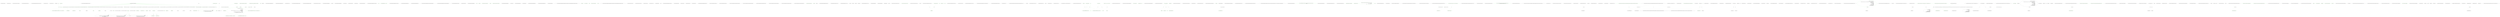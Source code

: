 digraph  {
m0_48 [cluster="System.DateTime.Subtract(System.TimeSpan)", file="BaseWebsocketsBrokerage.cs", label="Entry System.DateTime.Subtract(System.TimeSpan)", span="0-0"];
m0_98 [cluster="System.TimeSpan.FromHours(double)", file="BaseWebsocketsBrokerage.cs", label="Entry System.TimeSpan.FromHours(double)", span="0-0"];
m0_93 [cluster="System.Collections.Generic.Dictionary<TKey, TValue>.ContainsKey(TKey)", file="BaseWebsocketsBrokerage.cs", label="Entry System.Collections.Generic.Dictionary<TKey, TValue>.ContainsKey(TKey)", span="0-0"];
m0_96 [cluster="QuantConnect.Interfaces.IApi.MarketToday(QuantConnect.SecurityType)", file="BaseWebsocketsBrokerage.cs", label="Entry QuantConnect.Interfaces.IApi.MarketToday(QuantConnect.SecurityType)", span="80-80"];
m0_53 [cluster="QuantConnect.Lean.Engine.RealTime.RealTimeEvent.RealTimeEvent(System.DateTime, System.Action, bool)", file="BaseWebsocketsBrokerage.cs", label="Entry QuantConnect.Lean.Engine.RealTime.RealTimeEvent.RealTimeEvent(System.DateTime, System.Action, bool)", span="62-62"];
m0_117 [cluster="System.Collections.Generic.List<T>.Clear()", file="BaseWebsocketsBrokerage.cs", label="Entry System.Collections.Generic.List<T>.Clear()", span="0-0"];
m0_7 [cluster="System.Collections.Generic.List<T>.List()", file="BaseWebsocketsBrokerage.cs", label="Entry System.Collections.Generic.List<T>.List()", span="0-0"];
m0_55 [cluster="lambda expression", file="BaseWebsocketsBrokerage.cs", label="Entry lambda expression", span="211-224"];
m0_57 [cluster="lambda expression", color=green, community=0, file="BaseWebsocketsBrokerage.cs", label="_algorithm.OnEndOfDay(symbol)", prediction=0, span="216-216"];
m0_58 [cluster="lambda expression", color=green, community=0, file="BaseWebsocketsBrokerage.cs", label="Log.Trace(string.Format(''LiveTradingRealTimeHandler: Fired On End of Day Event({0}) for Day({1})'', symbol, _time.ToShortDateString()))", prediction=0, span="217-217"];
m0_60 [cluster="lambda expression", color=green, community=0, file="BaseWebsocketsBrokerage.cs", label="Engine.ResultHandler.RuntimeError(''Runtime error in OnEndOfDay event: '' + err.Message, err.StackTrace)", prediction=0, span="221-221"];
m0_61 [cluster="lambda expression", color=green, community=0, file="BaseWebsocketsBrokerage.cs", label="Log.Error(''LiveTradingRealTimeHandler.SetupEvents.Trigger OnEndOfDay(): '' + err.Message)", prediction=0, span="222-222"];
m0_56 [cluster="lambda expression", color=green, community=0, file="BaseWebsocketsBrokerage.cs", label="_algorithm.OnEndOfDay()", prediction=0, span="215-215"];
m0_59 [cluster="lambda expression", color=green, community=0, file="BaseWebsocketsBrokerage.cs", label=Exception, prediction=5, span="219-219"];
m0_62 [cluster="lambda expression", file="BaseWebsocketsBrokerage.cs", label="Exit lambda expression", span="211-224"];
m0_108 [cluster="QuantConnect.Lean.Engine.RealTime.LiveTradingRealTimeHandler.ResetEvents()", file="BaseWebsocketsBrokerage.cs", label="Entry QuantConnect.Lean.Engine.RealTime.LiveTradingRealTimeHandler.ResetEvents()", span="322-322"];
m0_110 [cluster="QuantConnect.Lean.Engine.RealTime.LiveTradingRealTimeHandler.ResetEvents()", file="BaseWebsocketsBrokerage.cs", label="i < _events.Count", span="324-324"];
m0_111 [cluster="QuantConnect.Lean.Engine.RealTime.LiveTradingRealTimeHandler.ResetEvents()", file="BaseWebsocketsBrokerage.cs", label="_events[i].Reset()", span="326-326"];
m0_109 [cluster="QuantConnect.Lean.Engine.RealTime.LiveTradingRealTimeHandler.ResetEvents()", file="BaseWebsocketsBrokerage.cs", label="var i = 0", span="324-324"];
m0_112 [cluster="QuantConnect.Lean.Engine.RealTime.LiveTradingRealTimeHandler.ResetEvents()", file="BaseWebsocketsBrokerage.cs", label="i++", span="324-324"];
m0_113 [cluster="QuantConnect.Lean.Engine.RealTime.LiveTradingRealTimeHandler.ResetEvents()", file="BaseWebsocketsBrokerage.cs", label="Exit QuantConnect.Lean.Engine.RealTime.LiveTradingRealTimeHandler.ResetEvents()", span="322-322"];
m0_36 [cluster="QuantConnect.Logging.Log.Error(string, bool)", file="BaseWebsocketsBrokerage.cs", label="Entry QuantConnect.Logging.Log.Error(string, bool)", span="104-104"];
m0_35 [cluster="QuantConnect.Lean.Engine.RealTime.LiveTradingRealTimeHandler.SetupEndOfDayEvent()", file="BaseWebsocketsBrokerage.cs", label="Entry QuantConnect.Lean.Engine.RealTime.LiveTradingRealTimeHandler.SetupEndOfDayEvent()", span="184-184"];
m0_37 [cluster="QuantConnect.Lean.Engine.RealTime.LiveTradingRealTimeHandler.SetupEndOfDayEvent()", color=green, community=0, file="BaseWebsocketsBrokerage.cs", label="_algorithm.Securities.Values", prediction=0, span="187-187"];
m0_43 [cluster="QuantConnect.Lean.Engine.RealTime.LiveTradingRealTimeHandler.SetupEndOfDayEvent()", color=green, community=0, file="BaseWebsocketsBrokerage.cs", label="endOfDayEventTime.HasValue", prediction=0, span="206-206"];
m0_46 [cluster="QuantConnect.Lean.Engine.RealTime.LiveTradingRealTimeHandler.SetupEndOfDayEvent()", color=green, community=0, file="BaseWebsocketsBrokerage.cs", label="AddEvent(new RealTimeEvent(endOfDayEventTime.Value, () =>\r\n                    {\r\n                        try\r\n                        {\r\n                            _algorithm.OnEndOfDay();\r\n                            _algorithm.OnEndOfDay(symbol);\r\n                            Log.Trace(string.Format(''LiveTradingRealTimeHandler: Fired On End of Day Event({0}) for Day({1})'', symbol, _time.ToShortDateString()));\r\n                        }\r\n                        catch (Exception err)\r\n                        {\r\n                            Engine.ResultHandler.RuntimeError(''Runtime error in OnEndOfDay event: '' + err.Message, err.StackTrace);\r\n                            Log.Error(''LiveTradingRealTimeHandler.SetupEvents.Trigger OnEndOfDay(): '' + err.Message);\r\n                        }\r\n                    }, true))", prediction=0, span="211-224"];
m0_38 [cluster="QuantConnect.Lean.Engine.RealTime.LiveTradingRealTimeHandler.SetupEndOfDayEvent()", color=green, community=0, file="BaseWebsocketsBrokerage.cs", label="DateTime? endOfDayEventTime = null", prediction=0, span="189-189"];
m0_39 [cluster="QuantConnect.Lean.Engine.RealTime.LiveTradingRealTimeHandler.SetupEndOfDayEvent()", color=green, community=0, file="BaseWebsocketsBrokerage.cs", label="!security.IsDynamicallyLoadedData", prediction=0, span="191-191"];
m0_40 [cluster="QuantConnect.Lean.Engine.RealTime.LiveTradingRealTimeHandler.SetupEndOfDayEvent()", color=green, community=0, file="BaseWebsocketsBrokerage.cs", label="_today[security.Type].Status == ''open''", prediction=0, span="194-194"];
m0_41 [cluster="QuantConnect.Lean.Engine.RealTime.LiveTradingRealTimeHandler.SetupEndOfDayEvent()", color=green, community=0, file="BaseWebsocketsBrokerage.cs", label="endOfDayEventTime = _today[security.Type].Open.End.Subtract(_endOfDayDelta)", prediction=0, span="196-196"];
m0_42 [cluster="QuantConnect.Lean.Engine.RealTime.LiveTradingRealTimeHandler.SetupEndOfDayEvent()", color=green, community=0, file="BaseWebsocketsBrokerage.cs", label="endOfDayEventTime = DateTime.Now.Date + security.Exchange.MarketClose.Subtract(_endOfDayDelta)", prediction=0, span="202-202"];
m0_45 [cluster="QuantConnect.Lean.Engine.RealTime.LiveTradingRealTimeHandler.SetupEndOfDayEvent()", color=green, community=0, file="BaseWebsocketsBrokerage.cs", label="var symbol = security.Symbol", prediction=0, span="210-210"];
m0_44 [cluster="QuantConnect.Lean.Engine.RealTime.LiveTradingRealTimeHandler.SetupEndOfDayEvent()", color=green, community=0, file="BaseWebsocketsBrokerage.cs", label="Log.Trace(string.Format(''LiveTradingRealTimeHandler.SetupEvents(): Setup EOD Event for {0}'', endOfDayEventTime.Value.ToString(''u'')))", prediction=0, span="208-208"];
m0_47 [cluster="QuantConnect.Lean.Engine.RealTime.LiveTradingRealTimeHandler.SetupEndOfDayEvent()", file="BaseWebsocketsBrokerage.cs", label="Exit QuantConnect.Lean.Engine.RealTime.LiveTradingRealTimeHandler.SetupEndOfDayEvent()", span="184-184"];
m0_95 [cluster="System.Collections.Generic.Dictionary<TKey, TValue>.Add(TKey, TValue)", file="BaseWebsocketsBrokerage.cs", label="Entry System.Collections.Generic.Dictionary<TKey, TValue>.Add(TKey, TValue)", span="0-0"];
m0_122 [cluster="QuantConnect.Lean.Engine.RealTime.LiveTradingRealTimeHandler.Exit()", file="BaseWebsocketsBrokerage.cs", label="Entry QuantConnect.Lean.Engine.RealTime.LiveTradingRealTimeHandler.Exit()", span="358-358"];
m0_123 [cluster="QuantConnect.Lean.Engine.RealTime.LiveTradingRealTimeHandler.Exit()", file="BaseWebsocketsBrokerage.cs", label="_exitTriggered = true", span="360-360"];
m0_124 [cluster="QuantConnect.Lean.Engine.RealTime.LiveTradingRealTimeHandler.Exit()", file="BaseWebsocketsBrokerage.cs", label="Exit QuantConnect.Lean.Engine.RealTime.LiveTradingRealTimeHandler.Exit()", span="358-358"];
m0_23 [cluster="System.Convert.ToInt32(double)", file="BaseWebsocketsBrokerage.cs", label="Entry System.Convert.ToInt32(double)", span="0-0"];
m0_22 [cluster="System.DateTime.RoundUp(System.TimeSpan)", file="BaseWebsocketsBrokerage.cs", label="Entry System.DateTime.RoundUp(System.TimeSpan)", span="300-300"];
m0_50 [cluster="System.DateTime.ToString(string)", file="BaseWebsocketsBrokerage.cs", label="Entry System.DateTime.ToString(string)", span="0-0"];
m0_64 [cluster="QuantConnect.Interfaces.IAlgorithm.OnEndOfDay(string)", file="BaseWebsocketsBrokerage.cs", label="Entry QuantConnect.Interfaces.IAlgorithm.OnEndOfDay(string)", span="256-256"];
m0_20 [cluster="QuantConnect.Lean.Engine.RealTime.LiveTradingRealTimeHandler.SetupEvents(System.DateTime)", file="BaseWebsocketsBrokerage.cs", label="Entry QuantConnect.Lean.Engine.RealTime.LiveTradingRealTimeHandler.SetupEvents(System.DateTime)", span="160-160"];
m0_27 [cluster="QuantConnect.Lean.Engine.RealTime.LiveTradingRealTimeHandler.SetupEvents(System.DateTime)", color=green, community=0, file="BaseWebsocketsBrokerage.cs", label="ClearEvents()", prediction=0, span="165-165"];
m0_28 [cluster="QuantConnect.Lean.Engine.RealTime.LiveTradingRealTimeHandler.SetupEvents(System.DateTime)", color=green, community=0, file="BaseWebsocketsBrokerage.cs", label="RefreshMarketHoursToday()", prediction=0, span="168-168"];
m0_29 [cluster="QuantConnect.Lean.Engine.RealTime.LiveTradingRealTimeHandler.SetupEvents(System.DateTime)", color=green, community=0, file="BaseWebsocketsBrokerage.cs", label="SetupEndOfDayEvent()", prediction=0, span="171-171"];
m0_30 [cluster="QuantConnect.Lean.Engine.RealTime.LiveTradingRealTimeHandler.SetupEvents(System.DateTime)", color=green, community=0, file="BaseWebsocketsBrokerage.cs", label=Exception, prediction=19, span="173-173"];
m0_31 [cluster="QuantConnect.Lean.Engine.RealTime.LiveTradingRealTimeHandler.SetupEvents(System.DateTime)", color=green, community=0, file="BaseWebsocketsBrokerage.cs", label="Log.Error(''LiveTradingRealTimeHandler.SetupEvents(): '' + err.Message)", prediction=20, span="175-175"];
m0_32 [cluster="QuantConnect.Lean.Engine.RealTime.LiveTradingRealTimeHandler.SetupEvents(System.DateTime)", file="BaseWebsocketsBrokerage.cs", label="Exit QuantConnect.Lean.Engine.RealTime.LiveTradingRealTimeHandler.SetupEvents(System.DateTime)", span="160-160"];
m0_26 [cluster="QuantConnect.Lean.Engine.RealTime.LiveTradingRealTimeHandler.ScanEvents()", file="BaseWebsocketsBrokerage.cs", label="Entry QuantConnect.Lean.Engine.RealTime.LiveTradingRealTimeHandler.ScanEvents()", span="301-301"];
m0_100 [cluster="QuantConnect.Lean.Engine.RealTime.LiveTradingRealTimeHandler.ScanEvents()", file="BaseWebsocketsBrokerage.cs", label="i < _events.Count", span="303-303"];
m0_101 [cluster="QuantConnect.Lean.Engine.RealTime.LiveTradingRealTimeHandler.ScanEvents()", file="BaseWebsocketsBrokerage.cs", label="_events[i].Scan(_time)", span="305-305"];
m0_99 [cluster="QuantConnect.Lean.Engine.RealTime.LiveTradingRealTimeHandler.ScanEvents()", file="BaseWebsocketsBrokerage.cs", label="var i = 0", span="303-303"];
m0_102 [cluster="QuantConnect.Lean.Engine.RealTime.LiveTradingRealTimeHandler.ScanEvents()", file="BaseWebsocketsBrokerage.cs", label="i++", span="303-303"];
m0_103 [cluster="QuantConnect.Lean.Engine.RealTime.LiveTradingRealTimeHandler.ScanEvents()", file="BaseWebsocketsBrokerage.cs", label="Exit QuantConnect.Lean.Engine.RealTime.LiveTradingRealTimeHandler.ScanEvents()", span="301-301"];
m0_54 [cluster="QuantConnect.Lean.Engine.RealTime.LiveTradingRealTimeHandler.AddEvent(QuantConnect.Lean.Engine.RealTime.RealTimeEvent)", file="BaseWebsocketsBrokerage.cs", label="Entry QuantConnect.Lean.Engine.RealTime.LiveTradingRealTimeHandler.AddEvent(QuantConnect.Lean.Engine.RealTime.RealTimeEvent)", span="313-313"];
m0_105 [cluster="QuantConnect.Lean.Engine.RealTime.LiveTradingRealTimeHandler.AddEvent(QuantConnect.Lean.Engine.RealTime.RealTimeEvent)", file="BaseWebsocketsBrokerage.cs", label="_events.Add(newEvent)", span="315-315"];
m0_106 [cluster="QuantConnect.Lean.Engine.RealTime.LiveTradingRealTimeHandler.AddEvent(QuantConnect.Lean.Engine.RealTime.RealTimeEvent)", file="BaseWebsocketsBrokerage.cs", label="Exit QuantConnect.Lean.Engine.RealTime.LiveTradingRealTimeHandler.AddEvent(QuantConnect.Lean.Engine.RealTime.RealTimeEvent)", span="313-313"];
m0_104 [cluster="QuantConnect.Lean.Engine.RealTime.RealTimeEvent.Scan(System.DateTime)", file="BaseWebsocketsBrokerage.cs", label="Entry QuantConnect.Lean.Engine.RealTime.RealTimeEvent.Scan(System.DateTime)", span="77-77"];
m0_49 [cluster="System.TimeSpan.Subtract(System.TimeSpan)", file="BaseWebsocketsBrokerage.cs", label="Entry System.TimeSpan.Subtract(System.TimeSpan)", span="0-0"];
m0_9 [cluster="QuantConnect.Lean.Engine.RealTime.LiveTradingRealTimeHandler.Run()", file="BaseWebsocketsBrokerage.cs", label="Entry QuantConnect.Lean.Engine.RealTime.LiveTradingRealTimeHandler.Run()", span="123-123"];
m0_10 [cluster="QuantConnect.Lean.Engine.RealTime.LiveTradingRealTimeHandler.Run()", color=green, community=0, file="BaseWebsocketsBrokerage.cs", label="_isActive = true", prediction=21, span="126-126"];
m0_11 [cluster="QuantConnect.Lean.Engine.RealTime.LiveTradingRealTimeHandler.Run()", color=green, community=0, file="BaseWebsocketsBrokerage.cs", label="_time = DateTime.Now", prediction=22, span="127-127"];
m0_12 [cluster="QuantConnect.Lean.Engine.RealTime.LiveTradingRealTimeHandler.Run()", color=green, community=0, file="BaseWebsocketsBrokerage.cs", label="SetupEvents(DateTime.Now.Date)", prediction=0, span="130-130"];
m0_13 [cluster="QuantConnect.Lean.Engine.RealTime.LiveTradingRealTimeHandler.Run()", color=green, community=0, file="BaseWebsocketsBrokerage.cs", label="!_exitTriggered", prediction=0, span="133-133"];
m0_17 [cluster="QuantConnect.Lean.Engine.RealTime.LiveTradingRealTimeHandler.Run()", color=green, community=0, file="BaseWebsocketsBrokerage.cs", label="ScanEvents()", prediction=0, span="143-143"];
m0_14 [cluster="QuantConnect.Lean.Engine.RealTime.LiveTradingRealTimeHandler.Run()", color=green, community=0, file="BaseWebsocketsBrokerage.cs", label="var nextSecond = DateTime.Now.RoundUp(TimeSpan.FromSeconds(1))", prediction=26, span="136-136"];
m0_18 [cluster="QuantConnect.Lean.Engine.RealTime.LiveTradingRealTimeHandler.Run()", color=green, community=0, file="BaseWebsocketsBrokerage.cs", label="_isActive = false", prediction=27, span="146-146"];
m0_15 [cluster="QuantConnect.Lean.Engine.RealTime.LiveTradingRealTimeHandler.Run()", color=green, community=0, file="BaseWebsocketsBrokerage.cs", label="Thread.Sleep(Convert.ToInt32((nextSecond - DateTime.Now).TotalMilliseconds))", prediction=28, span="137-137"];
m0_16 [cluster="QuantConnect.Lean.Engine.RealTime.LiveTradingRealTimeHandler.Run()", color=green, community=0, file="BaseWebsocketsBrokerage.cs", label="SetTime(DateTime.Now)", prediction=0, span="140-140"];
m0_19 [cluster="QuantConnect.Lean.Engine.RealTime.LiveTradingRealTimeHandler.Run()", file="BaseWebsocketsBrokerage.cs", label="Exit QuantConnect.Lean.Engine.RealTime.LiveTradingRealTimeHandler.Run()", span="123-123"];
m0_51 [cluster="string.Format(string, object)", file="BaseWebsocketsBrokerage.cs", label="Entry string.Format(string, object)", span="0-0"];
m0_114 [cluster="QuantConnect.Lean.Engine.RealTime.RealTimeEvent.Reset()", file="BaseWebsocketsBrokerage.cs", label="Entry QuantConnect.Lean.Engine.RealTime.RealTimeEvent.Reset()", span="107-107"];
m0_24 [cluster="System.Threading.Thread.Sleep(int)", file="BaseWebsocketsBrokerage.cs", label="Entry System.Threading.Thread.Sleep(int)", span="0-0"];
m0_33 [cluster="QuantConnect.Lean.Engine.RealTime.LiveTradingRealTimeHandler.ClearEvents()", file="BaseWebsocketsBrokerage.cs", label="Entry QuantConnect.Lean.Engine.RealTime.LiveTradingRealTimeHandler.ClearEvents()", span="333-333"];
m0_115 [cluster="QuantConnect.Lean.Engine.RealTime.LiveTradingRealTimeHandler.ClearEvents()", file="BaseWebsocketsBrokerage.cs", label="_events.Clear()", span="335-335"];
m0_116 [cluster="QuantConnect.Lean.Engine.RealTime.LiveTradingRealTimeHandler.ClearEvents()", file="BaseWebsocketsBrokerage.cs", label="Exit QuantConnect.Lean.Engine.RealTime.LiveTradingRealTimeHandler.ClearEvents()", span="333-333"];
m0_94 [cluster="QuantConnect.Packets.MarketToday.MarketToday()", file="BaseWebsocketsBrokerage.cs", label="Entry QuantConnect.Packets.MarketToday.MarketToday()", span="84-84"];
m0_0 [cluster="QuantConnect.Lean.Engine.RealTime.LiveTradingRealTimeHandler.LiveTradingRealTimeHandler(QuantConnect.Interfaces.IAlgorithm, QuantConnect.Lean.Engine.DataFeeds.IDataFeed, QuantConnect.Lean.Engine.Results.IResultHandler)", file="BaseWebsocketsBrokerage.cs", label="Entry QuantConnect.Lean.Engine.RealTime.LiveTradingRealTimeHandler.LiveTradingRealTimeHandler(QuantConnect.Interfaces.IAlgorithm, QuantConnect.Lean.Engine.DataFeeds.IDataFeed, QuantConnect.Lean.Engine.Results.IResultHandler)", span="106-106"];
m0_1 [cluster="QuantConnect.Lean.Engine.RealTime.LiveTradingRealTimeHandler.LiveTradingRealTimeHandler(QuantConnect.Interfaces.IAlgorithm, QuantConnect.Lean.Engine.DataFeeds.IDataFeed, QuantConnect.Lean.Engine.Results.IResultHandler)", color=green, community=0, file="BaseWebsocketsBrokerage.cs", label="_algorithm = algorithm", prediction=30, span="109-109"];
m0_2 [cluster="QuantConnect.Lean.Engine.RealTime.LiveTradingRealTimeHandler.LiveTradingRealTimeHandler(QuantConnect.Interfaces.IAlgorithm, QuantConnect.Lean.Engine.DataFeeds.IDataFeed, QuantConnect.Lean.Engine.Results.IResultHandler)", color=green, community=0, file="BaseWebsocketsBrokerage.cs", label="_events = new List<RealTimeEvent>()", prediction=31, span="110-110"];
m0_4 [cluster="QuantConnect.Lean.Engine.RealTime.LiveTradingRealTimeHandler.LiveTradingRealTimeHandler(QuantConnect.Interfaces.IAlgorithm, QuantConnect.Lean.Engine.DataFeeds.IDataFeed, QuantConnect.Lean.Engine.Results.IResultHandler)", color=green, community=0, file="BaseWebsocketsBrokerage.cs", label="_feed = feed", prediction=32, span="112-112"];
m0_3 [cluster="QuantConnect.Lean.Engine.RealTime.LiveTradingRealTimeHandler.LiveTradingRealTimeHandler(QuantConnect.Interfaces.IAlgorithm, QuantConnect.Lean.Engine.DataFeeds.IDataFeed, QuantConnect.Lean.Engine.Results.IResultHandler)", color=green, community=0, file="BaseWebsocketsBrokerage.cs", label="_today = new Dictionary<SecurityType, MarketToday>()", prediction=33, span="111-111"];
m0_5 [cluster="QuantConnect.Lean.Engine.RealTime.LiveTradingRealTimeHandler.LiveTradingRealTimeHandler(QuantConnect.Interfaces.IAlgorithm, QuantConnect.Lean.Engine.DataFeeds.IDataFeed, QuantConnect.Lean.Engine.Results.IResultHandler)", color=green, community=0, file="BaseWebsocketsBrokerage.cs", label="_results = results", prediction=34, span="113-113"];
m0_6 [cluster="QuantConnect.Lean.Engine.RealTime.LiveTradingRealTimeHandler.LiveTradingRealTimeHandler(QuantConnect.Interfaces.IAlgorithm, QuantConnect.Lean.Engine.DataFeeds.IDataFeed, QuantConnect.Lean.Engine.Results.IResultHandler)", file="BaseWebsocketsBrokerage.cs", label="Exit QuantConnect.Lean.Engine.RealTime.LiveTradingRealTimeHandler.LiveTradingRealTimeHandler(QuantConnect.Interfaces.IAlgorithm, QuantConnect.Lean.Engine.DataFeeds.IDataFeed, QuantConnect.Lean.Engine.Results.IResultHandler)", span="106-106"];
m0_92 [cluster="System.Collections.Generic.Dictionary<TKey, TValue>.Clear()", file="BaseWebsocketsBrokerage.cs", label="Entry System.Collections.Generic.Dictionary<TKey, TValue>.Clear()", span="0-0"];
m0_8 [cluster="System.Collections.Generic.Dictionary<TKey, TValue>.Dictionary()", file="BaseWebsocketsBrokerage.cs", label="Entry System.Collections.Generic.Dictionary<TKey, TValue>.Dictionary()", span="0-0"];
m0_97 [cluster="string.Format(string, object, object, object)", file="BaseWebsocketsBrokerage.cs", label="Entry string.Format(string, object, object, object)", span="0-0"];
m0_107 [cluster="System.Collections.Generic.List<T>.Add(T)", file="BaseWebsocketsBrokerage.cs", label="Entry System.Collections.Generic.List<T>.Add(T)", span="0-0"];
m0_65 [cluster="System.DateTime.ToShortDateString()", file="BaseWebsocketsBrokerage.cs", label="Entry System.DateTime.ToShortDateString()", span="0-0"];
m0_25 [cluster="QuantConnect.Lean.Engine.RealTime.LiveTradingRealTimeHandler.SetTime(System.DateTime)", file="BaseWebsocketsBrokerage.cs", label="Entry QuantConnect.Lean.Engine.RealTime.LiveTradingRealTimeHandler.SetTime(System.DateTime)", span="342-342"];
m0_118 [cluster="QuantConnect.Lean.Engine.RealTime.LiveTradingRealTimeHandler.SetTime(System.DateTime)", file="BaseWebsocketsBrokerage.cs", label="_time.Date != time.Date", span="345-345"];
m0_119 [cluster="QuantConnect.Lean.Engine.RealTime.LiveTradingRealTimeHandler.SetTime(System.DateTime)", file="BaseWebsocketsBrokerage.cs", label="SetupEvents(time)", span="348-348"];
m0_120 [cluster="QuantConnect.Lean.Engine.RealTime.LiveTradingRealTimeHandler.SetTime(System.DateTime)", file="BaseWebsocketsBrokerage.cs", label="_time = time", span="352-352"];
m0_121 [cluster="QuantConnect.Lean.Engine.RealTime.LiveTradingRealTimeHandler.SetTime(System.DateTime)", file="BaseWebsocketsBrokerage.cs", label="Exit QuantConnect.Lean.Engine.RealTime.LiveTradingRealTimeHandler.SetTime(System.DateTime)", span="342-342"];
m0_63 [cluster="QuantConnect.Interfaces.IAlgorithm.OnEndOfDay()", file="BaseWebsocketsBrokerage.cs", label="Entry QuantConnect.Interfaces.IAlgorithm.OnEndOfDay()", span="251-251"];
m0_66 [cluster="string.Format(string, object, object)", file="BaseWebsocketsBrokerage.cs", label="Entry string.Format(string, object, object)", span="0-0"];
m0_52 [cluster="QuantConnect.Logging.Log.Trace(string, bool)", file="BaseWebsocketsBrokerage.cs", label="Entry QuantConnect.Logging.Log.Trace(string, bool)", span="122-122"];
m0_21 [cluster="System.TimeSpan.FromSeconds(double)", file="BaseWebsocketsBrokerage.cs", label="Entry System.TimeSpan.FromSeconds(double)", span="0-0"];
m0_34 [cluster="QuantConnect.Lean.Engine.RealTime.LiveTradingRealTimeHandler.RefreshMarketHoursToday()", file="BaseWebsocketsBrokerage.cs", label="Entry QuantConnect.Lean.Engine.RealTime.LiveTradingRealTimeHandler.RefreshMarketHoursToday()", span="233-233"];
m0_68 [cluster="QuantConnect.Lean.Engine.RealTime.LiveTradingRealTimeHandler.RefreshMarketHoursToday()", color=green, community=0, file="BaseWebsocketsBrokerage.cs", label="_today.Clear()", prediction=0, span="235-235"];
m0_69 [cluster="QuantConnect.Lean.Engine.RealTime.LiveTradingRealTimeHandler.RefreshMarketHoursToday()", color=green, community=0, file="BaseWebsocketsBrokerage.cs", label="_feed.Subscriptions", prediction=0, span="238-238"];
m0_79 [cluster="QuantConnect.Lean.Engine.RealTime.LiveTradingRealTimeHandler.RefreshMarketHoursToday()", file="BaseWebsocketsBrokerage.cs", label="_algorithm.Securities[sub.Symbol].Exchange.MarketClose = TimeSpan.FromHours(0)", span="263-263"];
m0_83 [cluster="QuantConnect.Lean.Engine.RealTime.LiveTradingRealTimeHandler.RefreshMarketHoursToday()", file="BaseWebsocketsBrokerage.cs", label="Log.Trace(\r\n                                string.Format(\r\n                                    ''LiveTradingRealTimeHandler.SetupEvents(Equity): Extended market hours set: Symbol: {0} Start: {1} End: {2}'',\r\n                                    sub.Symbol, _today[SecurityType.Equity].PreMarket.Start,\r\n                                    _today[SecurityType.Equity].PostMarket.End))", span="269-273"];
m0_86 [cluster="QuantConnect.Lean.Engine.RealTime.LiveTradingRealTimeHandler.RefreshMarketHoursToday()", file="BaseWebsocketsBrokerage.cs", label="Log.Trace(\r\n                                string.Format(\r\n                                    ''LiveTradingRealTimeHandler.SetupEvents(Equity): Normal market hours set: Symbol: {0} Start: {1} End: {2}'',\r\n                                    sub.Symbol, _today[SecurityType.Equity].Open.Start, _today[SecurityType.Equity].Open.End))", span="279-282"];
m0_90 [cluster="QuantConnect.Lean.Engine.RealTime.LiveTradingRealTimeHandler.RefreshMarketHoursToday()", file="BaseWebsocketsBrokerage.cs", label="Log.Trace(\r\n                            string.Format(\r\n                                ''LiveTradingRealTimeHandler.SetupEvents(Forex): Normal market hours set: Symbol: {0} Start: {1} End: {2}'',\r\n                                sub.Symbol, _today[SecurityType.Forex].Open.Start, _today[SecurityType.Forex].Open.End))", span="289-292"];
m0_70 [cluster="QuantConnect.Lean.Engine.RealTime.LiveTradingRealTimeHandler.RefreshMarketHoursToday()", color=green, community=0, file="BaseWebsocketsBrokerage.cs", label="var security = _algorithm.Securities[sub.Symbol]", prediction=0, span="240-240"];
m0_78 [cluster="QuantConnect.Lean.Engine.RealTime.LiveTradingRealTimeHandler.RefreshMarketHoursToday()", file="BaseWebsocketsBrokerage.cs", label="_algorithm.Securities[sub.Symbol].Exchange.MarketOpen = TimeSpan.FromHours(0)", span="262-262"];
m0_80 [cluster="QuantConnect.Lean.Engine.RealTime.LiveTradingRealTimeHandler.RefreshMarketHoursToday()", file="BaseWebsocketsBrokerage.cs", label="sub.ExtendedMarketHours", span="265-265"];
m0_81 [cluster="QuantConnect.Lean.Engine.RealTime.LiveTradingRealTimeHandler.RefreshMarketHoursToday()", file="BaseWebsocketsBrokerage.cs", label="_algorithm.Securities[sub.Symbol].Exchange.MarketOpen = _today[SecurityType.Equity].PreMarket.Start.TimeOfDay", span="267-267"];
m0_82 [cluster="QuantConnect.Lean.Engine.RealTime.LiveTradingRealTimeHandler.RefreshMarketHoursToday()", file="BaseWebsocketsBrokerage.cs", label="_algorithm.Securities[sub.Symbol].Exchange.MarketClose = _today[SecurityType.Equity].PostMarket.End.TimeOfDay", span="268-268"];
m0_84 [cluster="QuantConnect.Lean.Engine.RealTime.LiveTradingRealTimeHandler.RefreshMarketHoursToday()", file="BaseWebsocketsBrokerage.cs", label="_algorithm.Securities[sub.Symbol].Exchange.MarketOpen = _today[SecurityType.Equity].Open.Start.TimeOfDay", span="277-277"];
m0_85 [cluster="QuantConnect.Lean.Engine.RealTime.LiveTradingRealTimeHandler.RefreshMarketHoursToday()", file="BaseWebsocketsBrokerage.cs", label="_algorithm.Securities[sub.Symbol].Exchange.MarketClose = _today[SecurityType.Equity].Open.End.TimeOfDay", span="278-278"];
m0_88 [cluster="QuantConnect.Lean.Engine.RealTime.LiveTradingRealTimeHandler.RefreshMarketHoursToday()", file="BaseWebsocketsBrokerage.cs", label="_algorithm.Securities[sub.Symbol].Exchange.MarketOpen = _today[SecurityType.Forex].Open.Start.TimeOfDay", span="287-287"];
m0_89 [cluster="QuantConnect.Lean.Engine.RealTime.LiveTradingRealTimeHandler.RefreshMarketHoursToday()", file="BaseWebsocketsBrokerage.cs", label="_algorithm.Securities[sub.Symbol].Exchange.MarketClose = _today[SecurityType.Forex].Open.End.TimeOfDay", span="288-288"];
m0_71 [cluster="QuantConnect.Lean.Engine.RealTime.LiveTradingRealTimeHandler.RefreshMarketHoursToday()", color=green, community=0, file="BaseWebsocketsBrokerage.cs", label="!_today.ContainsKey(security.Type)", prediction=0, span="243-243"];
m0_72 [cluster="QuantConnect.Lean.Engine.RealTime.LiveTradingRealTimeHandler.RefreshMarketHoursToday()", color=green, community=0, file="BaseWebsocketsBrokerage.cs", label="_today.Add(security.Type, new MarketToday())", prediction=0, span="246-246"];
m0_73 [cluster="QuantConnect.Lean.Engine.RealTime.LiveTradingRealTimeHandler.RefreshMarketHoursToday()", color=green, community=0, file="BaseWebsocketsBrokerage.cs", label="_today[security.Type] = Engine.Api.MarketToday(security.Type)", prediction=40, span="248-248"];
m0_74 [cluster="QuantConnect.Lean.Engine.RealTime.LiveTradingRealTimeHandler.RefreshMarketHoursToday()", color=green, community=0, file="BaseWebsocketsBrokerage.cs", label="Log.Trace(\r\n                        string.Format(\r\n                            ''LiveTradingRealTimeHandler.SetupEvents(): Daily Market Hours Setup for Security Type: {0} Start: {1} Stop: {2}'',\r\n                            security.Type, _today[security.Type].Open.Start, _today[security.Type].Open.End))", prediction=0, span="249-252"];
m0_75 [cluster="QuantConnect.Lean.Engine.RealTime.LiveTradingRealTimeHandler.RefreshMarketHoursToday()", color=green, community=0, file="BaseWebsocketsBrokerage.cs", label="security.Type", prediction=0, span="256-256"];
m0_76 [cluster="QuantConnect.Lean.Engine.RealTime.LiveTradingRealTimeHandler.RefreshMarketHoursToday()", color=green, community=0, file="BaseWebsocketsBrokerage.cs", label="SecurityType.Equity", prediction=43, span="258-258"];
m0_87 [cluster="QuantConnect.Lean.Engine.RealTime.LiveTradingRealTimeHandler.RefreshMarketHoursToday()", file="BaseWebsocketsBrokerage.cs", label="SecurityType.Forex", span="286-286"];
m0_77 [cluster="QuantConnect.Lean.Engine.RealTime.LiveTradingRealTimeHandler.RefreshMarketHoursToday()", color=green, community=0, file="BaseWebsocketsBrokerage.cs", label="_today[SecurityType.Equity].Status != ''open''", prediction=0, span="260-260"];
m0_91 [cluster="QuantConnect.Lean.Engine.RealTime.LiveTradingRealTimeHandler.RefreshMarketHoursToday()", file="BaseWebsocketsBrokerage.cs", label="Exit QuantConnect.Lean.Engine.RealTime.LiveTradingRealTimeHandler.RefreshMarketHoursToday()", span="233-233"];
m0_67 [cluster="QuantConnect.Lean.Engine.Results.IResultHandler.RuntimeError(string, string)", file="BaseWebsocketsBrokerage.cs", label="Entry QuantConnect.Lean.Engine.Results.IResultHandler.RuntimeError(string, string)", span="121-121"];
m0_125 [file="BaseWebsocketsBrokerage.cs", label="QuantConnect.Lean.Engine.RealTime.LiveTradingRealTimeHandler", span=""];
m0_126 [file="BaseWebsocketsBrokerage.cs", label=symbol, span=""];
m1_2 [cluster="QuantConnect.Packets.DebugPacket.DebugPacket(int, string, string, string)", file="DefaultBrokerageModel.cs", label="Entry QuantConnect.Packets.DebugPacket.DebugPacket(int, string, string, string)", span="86-86"];
m1_3 [cluster="QuantConnect.Packets.DebugPacket.DebugPacket(int, string, string, string)", file="DefaultBrokerageModel.cs", label="ProjectId = projectId", span="89-89"];
m1_4 [cluster="QuantConnect.Packets.DebugPacket.DebugPacket(int, string, string, string)", file="DefaultBrokerageModel.cs", label="Message = message", span="90-90"];
m1_5 [cluster="QuantConnect.Packets.DebugPacket.DebugPacket(int, string, string, string)", file="DefaultBrokerageModel.cs", label="CompileId = compileId", span="91-91"];
m1_6 [cluster="QuantConnect.Packets.DebugPacket.DebugPacket(int, string, string, string)", file="DefaultBrokerageModel.cs", label="AlgorithmId = algorithmId", span="92-92"];
m1_7 [cluster="QuantConnect.Packets.DebugPacket.DebugPacket(int, string, string, string)", file="DefaultBrokerageModel.cs", label="Exit QuantConnect.Packets.DebugPacket.DebugPacket(int, string, string, string)", span="86-86"];
m1_0 [cluster="QuantConnect.Packets.DebugPacket.DebugPacket()", file="DefaultBrokerageModel.cs", label="Entry QuantConnect.Packets.DebugPacket.DebugPacket()", span="79-79"];
m1_1 [cluster="QuantConnect.Packets.DebugPacket.DebugPacket()", file="DefaultBrokerageModel.cs", label="Exit QuantConnect.Packets.DebugPacket.DebugPacket()", span="79-79"];
m1_8 [file="DefaultBrokerageModel.cs", label="QuantConnect.Packets.DebugPacket", span=""];
m2_8 [cluster="Unk.IsFrozen", file="GDAXBrokerage.cs", label="Entry Unk.IsFrozen", span=""];
m2_7 [cluster="QuantConnect.VisualStudioPlugin.VsUtils.GetStatusBar(System.IServiceProvider)", file="GDAXBrokerage.cs", label="Entry QuantConnect.VisualStudioPlugin.VsUtils.GetStatusBar(System.IServiceProvider)", span="42-42"];
m2_10 [cluster="QuantConnect.VisualStudioPlugin.VsUtils.GetStatusBar(System.IServiceProvider)", color=green, community=0, file="GDAXBrokerage.cs", label="return serviceProvider.GetService(typeof(SVsStatusbar)) as IVsStatusbar;", prediction=45, span="44-44"];
m2_11 [cluster="QuantConnect.VisualStudioPlugin.VsUtils.GetStatusBar(System.IServiceProvider)", file="GDAXBrokerage.cs", label="Exit QuantConnect.VisualStudioPlugin.VsUtils.GetStatusBar(System.IServiceProvider)", span="42-42"];
m2_9 [cluster="Unk.SetText", file="GDAXBrokerage.cs", label="Entry Unk.SetText", span=""];
m2_0 [cluster="QuantConnect.VisualStudioPlugin.VsUtils.DisplayInStatusBar(System.IServiceProvider, string)", file="GDAXBrokerage.cs", label="Entry QuantConnect.VisualStudioPlugin.VsUtils.DisplayInStatusBar(System.IServiceProvider, string)", span="31-31"];
m2_1 [cluster="QuantConnect.VisualStudioPlugin.VsUtils.DisplayInStatusBar(System.IServiceProvider, string)", color=green, community=0, file="GDAXBrokerage.cs", label="int frozen", prediction=46, span="33-33"];
m2_2 [cluster="QuantConnect.VisualStudioPlugin.VsUtils.DisplayInStatusBar(System.IServiceProvider, string)", color=green, community=0, file="GDAXBrokerage.cs", label="var statusBar = GetStatusBar(serviceProvider)", prediction=47, span="34-34"];
m2_3 [cluster="QuantConnect.VisualStudioPlugin.VsUtils.DisplayInStatusBar(System.IServiceProvider, string)", color=green, community=0, file="GDAXBrokerage.cs", label="statusBar.IsFrozen(out frozen)", prediction=48, span="35-35"];
m2_5 [cluster="QuantConnect.VisualStudioPlugin.VsUtils.DisplayInStatusBar(System.IServiceProvider, string)", color=green, community=0, file="GDAXBrokerage.cs", label="statusBar.SetText(msg)", prediction=47, span="38-38"];
m2_4 [cluster="QuantConnect.VisualStudioPlugin.VsUtils.DisplayInStatusBar(System.IServiceProvider, string)", color=green, community=0, file="GDAXBrokerage.cs", label="frozen == 0", prediction=50, span="36-36"];
m2_6 [cluster="QuantConnect.VisualStudioPlugin.VsUtils.DisplayInStatusBar(System.IServiceProvider, string)", file="GDAXBrokerage.cs", label="Exit QuantConnect.VisualStudioPlugin.VsUtils.DisplayInStatusBar(System.IServiceProvider, string)", span="31-31"];
m2_12 [cluster="System.IServiceProvider.GetService(System.Type)", file="GDAXBrokerage.cs", label="Entry System.IServiceProvider.GetService(System.Type)", span="0-0"];
m3_30 [cluster="QuantConnect.Tests.Indicators.TestHelper.GetDataStream(int, System.Func<int, decimal>)", file="GDAXBrokerage.Messaging.cs", label="Entry QuantConnect.Tests.Indicators.TestHelper.GetDataStream(int, System.Func<int, decimal>)", span="38-38"];
m3_33 [cluster="QuantConnect.Tests.Indicators.TestHelper.AssertIndicatorIsInDefaultState<T>(QuantConnect.Indicators.IndicatorBase<T>)", file="GDAXBrokerage.Messaging.cs", label="Entry QuantConnect.Tests.Indicators.TestHelper.AssertIndicatorIsInDefaultState<T>(QuantConnect.Indicators.IndicatorBase<T>)", span="200-200"];
m3_15 [cluster="QuantConnect.Indicators.IndicatorDataPoint.IndicatorDataPoint(System.DateTime, decimal)", file="GDAXBrokerage.Messaging.cs", label="Entry QuantConnect.Indicators.IndicatorDataPoint.IndicatorDataPoint(System.DateTime, decimal)", span="30-30"];
m3_14 [cluster="System.Collections.Generic.List<T>.Add(T)", file="GDAXBrokerage.Messaging.cs", label="Entry System.Collections.Generic.List<T>.Add(T)", span="0-0"];
m3_38 [cluster="QuantConnect.Tests.Indicators.TestHelper.TestIndicator(QuantConnect.Indicators.IndicatorBase<QuantConnect.Indicators.IndicatorDataPoint>, string, double)", file="GDAXBrokerage.Messaging.cs", label="Entry QuantConnect.Tests.Indicators.TestHelper.TestIndicator(QuantConnect.Indicators.IndicatorBase<QuantConnect.Indicators.IndicatorDataPoint>, string, double)", span="55-55"];
m3_21 [cluster="Unk.AreEqual", file="GDAXBrokerage.Messaging.cs", label="Entry Unk.AreEqual", span=""];
m3_19 [cluster="System.Collections.Generic.IEnumerable<TSource>.Take<TSource>(int)", file="GDAXBrokerage.Messaging.cs", label="Entry System.Collections.Generic.IEnumerable<TSource>.Take<TSource>(int)", span="0-0"];
m3_17 [cluster="QuantConnect.Indicators.IndicatorBase<T>.Update(T)", file="GDAXBrokerage.Messaging.cs", label="Entry QuantConnect.Indicators.IndicatorBase<T>.Update(T)", span="66-66"];
m3_31 [cluster="Unk.IsTrue", file="GDAXBrokerage.Messaging.cs", label="Entry Unk.IsTrue", span=""];
m3_13 [cluster="System.Collections.Generic.List<T>.List()", file="GDAXBrokerage.Messaging.cs", label="Entry System.Collections.Generic.List<T>.List()", span="0-0"];
m3_32 [cluster="QuantConnect.Indicators.WindowIndicator<T>.Reset()", file="GDAXBrokerage.Messaging.cs", label="Entry QuantConnect.Indicators.WindowIndicator<T>.Reset()", span="69-69"];
m3_18 [cluster="System.Linq.Enumerable.Reverse<TSource>(System.Collections.Generic.IEnumerable<TSource>)", file="GDAXBrokerage.Messaging.cs", label="Entry System.Linq.Enumerable.Reverse<TSource>(System.Collections.Generic.IEnumerable<TSource>)", span="0-0"];
m3_0 [cluster="QuantConnect.Tests.Indicators.SimpleMovingAverageTests.SMAComputesCorrectly()", file="GDAXBrokerage.Messaging.cs", label="Entry QuantConnect.Tests.Indicators.SimpleMovingAverageTests.SMAComputesCorrectly()", span="27-27"];
m3_1 [cluster="QuantConnect.Tests.Indicators.SimpleMovingAverageTests.SMAComputesCorrectly()", color=green, community=0, file="GDAXBrokerage.Messaging.cs", label="var sma = new SimpleMovingAverage(4)", prediction=51, span="29-29"];
m3_2 [cluster="QuantConnect.Tests.Indicators.SimpleMovingAverageTests.SMAComputesCorrectly()", color=green, community=0, file="GDAXBrokerage.Messaging.cs", label="var data = new[] {1m, 10m, 100m, 1000m, 10000m, 1234m, 56789m}", prediction=52, span="30-30"];
m3_8 [cluster="QuantConnect.Tests.Indicators.SimpleMovingAverageTests.SMAComputesCorrectly()", color=green, community=0, file="GDAXBrokerage.Messaging.cs", label="sma.Update(new IndicatorDataPoint(DateTime.Now.AddSeconds(i), datum))", prediction=51, span="37-37"];
m3_9 [cluster="QuantConnect.Tests.Indicators.SimpleMovingAverageTests.SMAComputesCorrectly()", color=green, community=0, file="GDAXBrokerage.Messaging.cs", label="Assert.AreEqual(Enumerable.Reverse(seen).Take(sma.Period).Average(), sma.Current.Value)", prediction=51, span="38-38"];
m3_3 [cluster="QuantConnect.Tests.Indicators.SimpleMovingAverageTests.SMAComputesCorrectly()", color=green, community=0, file="GDAXBrokerage.Messaging.cs", label="var seen = new List<decimal>()", prediction=51, span="32-32"];
m3_5 [cluster="QuantConnect.Tests.Indicators.SimpleMovingAverageTests.SMAComputesCorrectly()", color=green, community=0, file="GDAXBrokerage.Messaging.cs", label="i < data.Length", prediction=52, span="33-33"];
m3_6 [cluster="QuantConnect.Tests.Indicators.SimpleMovingAverageTests.SMAComputesCorrectly()", color=green, community=0, file="GDAXBrokerage.Messaging.cs", label="var datum = data[i]", prediction=51, span="35-35"];
m3_4 [cluster="QuantConnect.Tests.Indicators.SimpleMovingAverageTests.SMAComputesCorrectly()", color=green, community=0, file="GDAXBrokerage.Messaging.cs", label="int i = 0", prediction=51, span="33-33"];
m3_7 [cluster="QuantConnect.Tests.Indicators.SimpleMovingAverageTests.SMAComputesCorrectly()", color=green, community=0, file="GDAXBrokerage.Messaging.cs", label="seen.Add(datum)", prediction=51, span="36-36"];
m3_10 [cluster="QuantConnect.Tests.Indicators.SimpleMovingAverageTests.SMAComputesCorrectly()", color=green, community=0, file="GDAXBrokerage.Messaging.cs", label="i++", prediction=51, span="33-33"];
m3_11 [cluster="QuantConnect.Tests.Indicators.SimpleMovingAverageTests.SMAComputesCorrectly()", file="GDAXBrokerage.Messaging.cs", label="Exit QuantConnect.Tests.Indicators.SimpleMovingAverageTests.SMAComputesCorrectly()", span="27-27"];
m3_34 [cluster="QuantConnect.Tests.Indicators.SimpleMovingAverageTests.CompareAgainstExternalData()", file="GDAXBrokerage.Messaging.cs", label="Entry QuantConnect.Tests.Indicators.SimpleMovingAverageTests.CompareAgainstExternalData()", span="59-59"];
m3_35 [cluster="QuantConnect.Tests.Indicators.SimpleMovingAverageTests.CompareAgainstExternalData()", color=green, community=0, file="GDAXBrokerage.Messaging.cs", label="var sma = new SimpleMovingAverage(14)", prediction=61, span="61-61"];
m3_36 [cluster="QuantConnect.Tests.Indicators.SimpleMovingAverageTests.CompareAgainstExternalData()", color=green, community=0, file="GDAXBrokerage.Messaging.cs", label="TestHelper.TestIndicator(sma, ''SMA14'', 1e-2)", prediction=62, span="62-62"];
m3_37 [cluster="QuantConnect.Tests.Indicators.SimpleMovingAverageTests.CompareAgainstExternalData()", file="GDAXBrokerage.Messaging.cs", label="Exit QuantConnect.Tests.Indicators.SimpleMovingAverageTests.CompareAgainstExternalData()", span="59-59"];
m3_22 [cluster="QuantConnect.Tests.Indicators.SimpleMovingAverageTests.ResetsProperly()", file="GDAXBrokerage.Messaging.cs", label="Entry QuantConnect.Tests.Indicators.SimpleMovingAverageTests.ResetsProperly()", span="43-43"];
m3_23 [cluster="QuantConnect.Tests.Indicators.SimpleMovingAverageTests.ResetsProperly()", color=green, community=0, file="GDAXBrokerage.Messaging.cs", label="var sma = new SimpleMovingAverage(3)", prediction=63, span="45-45"];
m3_24 [cluster="QuantConnect.Tests.Indicators.SimpleMovingAverageTests.ResetsProperly()", color=green, community=0, file="GDAXBrokerage.Messaging.cs", label="TestHelper.GetDataStream(4)", prediction=64, span="47-47"];
m3_25 [cluster="QuantConnect.Tests.Indicators.SimpleMovingAverageTests.ResetsProperly()", color=green, community=0, file="GDAXBrokerage.Messaging.cs", label="sma.Update(data)", prediction=63, span="49-49"];
m3_26 [cluster="QuantConnect.Tests.Indicators.SimpleMovingAverageTests.ResetsProperly()", color=green, community=0, file="GDAXBrokerage.Messaging.cs", label="Assert.IsTrue(sma.IsReady)", prediction=63, span="51-51"];
m3_27 [cluster="QuantConnect.Tests.Indicators.SimpleMovingAverageTests.ResetsProperly()", color=green, community=0, file="GDAXBrokerage.Messaging.cs", label="sma.Reset()", prediction=63, span="53-53"];
m3_28 [cluster="QuantConnect.Tests.Indicators.SimpleMovingAverageTests.ResetsProperly()", color=green, community=0, file="GDAXBrokerage.Messaging.cs", label="TestHelper.AssertIndicatorIsInDefaultState(sma)", prediction=63, span="55-55"];
m3_29 [cluster="QuantConnect.Tests.Indicators.SimpleMovingAverageTests.ResetsProperly()", file="GDAXBrokerage.Messaging.cs", label="Exit QuantConnect.Tests.Indicators.SimpleMovingAverageTests.ResetsProperly()", span="43-43"];
m3_12 [cluster="QuantConnect.Indicators.SimpleMovingAverage.SimpleMovingAverage(int)", file="GDAXBrokerage.Messaging.cs", label="Entry QuantConnect.Indicators.SimpleMovingAverage.SimpleMovingAverage(int)", span="38-38"];
m3_16 [cluster="System.DateTime.AddSeconds(double)", file="GDAXBrokerage.Messaging.cs", label="Entry System.DateTime.AddSeconds(double)", span="0-0"];
m3_20 [cluster="System.Collections.Generic.IEnumerable<decimal>.Average()", file="GDAXBrokerage.Messaging.cs", label="Entry System.Collections.Generic.IEnumerable<decimal>.Average()", span="0-0"];
m8_0 [cluster="QuantConnect.Commands.LiquidateCommand.Run(QuantConnect.Interfaces.IAlgorithm)", file="GDAXFill.cs", label="Entry QuantConnect.Commands.LiquidateCommand.Run(QuantConnect.Interfaces.IAlgorithm)", span="29-29"];
m8_1 [cluster="QuantConnect.Commands.LiquidateCommand.Run(QuantConnect.Interfaces.IAlgorithm)", color=green, community=0, file="GDAXFill.cs", label="algorithm.Liquidate()", prediction=69, span="31-31"];
m8_2 [cluster="QuantConnect.Commands.LiquidateCommand.Run(QuantConnect.Interfaces.IAlgorithm)", color=green, community=0, file="GDAXFill.cs", label="return new CommandResultPacket(this, true);", prediction=70, span="32-32"];
m8_3 [cluster="QuantConnect.Commands.LiquidateCommand.Run(QuantConnect.Interfaces.IAlgorithm)", file="GDAXFill.cs", label="Exit QuantConnect.Commands.LiquidateCommand.Run(QuantConnect.Interfaces.IAlgorithm)", span="29-29"];
m8_4 [cluster="QuantConnect.Interfaces.IAlgorithm.Liquidate(QuantConnect.Symbol, string)", file="GDAXFill.cs", label="Entry QuantConnect.Interfaces.IAlgorithm.Liquidate(QuantConnect.Symbol, string)", span="515-515"];
m8_5 [cluster="QuantConnect.Packets.CommandResultPacket.CommandResultPacket(QuantConnect.Commands.ICommand, bool)", file="GDAXFill.cs", label="Entry QuantConnect.Packets.CommandResultPacket.CommandResultPacket(QuantConnect.Commands.ICommand, bool)", span="38-38"];
m8_6 [file="GDAXFill.cs", label="QuantConnect.Commands.LiquidateCommand", span=""];
m9_10 [cluster="QuantConnect.Data.SubscriptionDataConfig.SubscriptionDataConfig(System.Type, QuantConnect.Symbol, QuantConnect.Resolution, DateTimeZone, DateTimeZone, bool, bool, bool, bool, QuantConnect.TickType?, bool, QuantConnect.DataNormalizationMode)", file="GDAXTestHelpers.cs", label="Entry QuantConnect.Data.SubscriptionDataConfig.SubscriptionDataConfig(System.Type, QuantConnect.Symbol, QuantConnect.Resolution, DateTimeZone, DateTimeZone, bool, bool, bool, bool, QuantConnect.TickType?, bool, QuantConnect.DataNormalizationMode)", span="161-161"];
m9_5 [cluster="QuantConnect.Tests.Brokerages.GDAX.GDAXTestsHelpers.CreateConfig()", file="GDAXTestHelpers.cs", label="Entry QuantConnect.Tests.Brokerages.GDAX.GDAXTestsHelpers.CreateConfig()", span="24-24"];
m9_8 [cluster="QuantConnect.Tests.Brokerages.GDAX.GDAXTestsHelpers.CreateConfig()", color=green, community=0, file="GDAXTestHelpers.cs", label="return new SubscriptionDataConfig(typeof(TradeBar), Symbol.Create(''BTCUSD'', SecurityType.Forex, Market.GDAX), Resolution.Minute, TimeZones.Utc, TimeZones.Utc, \r\n                false, true, false);", prediction=71, span="26-27"];
m9_9 [cluster="QuantConnect.Tests.Brokerages.GDAX.GDAXTestsHelpers.CreateConfig()", file="GDAXTestHelpers.cs", label="Exit QuantConnect.Tests.Brokerages.GDAX.GDAXTestsHelpers.CreateConfig()", span="24-24"];
m9_20 [cluster="QuantConnect.Brokerages.GDAX.GDAXFill.GDAXFill(QuantConnect.Orders.Order)", file="GDAXTestHelpers.cs", label="Entry QuantConnect.Brokerages.GDAX.GDAXFill.GDAXFill(QuantConnect.Orders.Order)", span="49-49"];
m9_21 [cluster="QuantConnect.Tests.Brokerages.GDAX.GDAXTestsHelpers.GetArgs(string)", file="GDAXTestHelpers.cs", label="Entry QuantConnect.Tests.Brokerages.GDAX.GDAXTestsHelpers.GetArgs(string)", span="38-38"];
m9_22 [cluster="QuantConnect.Tests.Brokerages.GDAX.GDAXTestsHelpers.GetArgs(string)", color=green, community=0, file="GDAXTestHelpers.cs", label="BindingFlags flags = BindingFlags.NonPublic | BindingFlags.Instance", prediction=72, span="40-40"];
m9_23 [cluster="QuantConnect.Tests.Brokerages.GDAX.GDAXTestsHelpers.GetArgs(string)", color=green, community=0, file="GDAXTestHelpers.cs", label="System.Globalization.CultureInfo culture = null", prediction=73, span="41-41"];
m9_24 [cluster="QuantConnect.Tests.Brokerages.GDAX.GDAXTestsHelpers.GetArgs(string)", color=green, community=0, file="GDAXTestHelpers.cs", label="MessageEventArgs args = (MessageEventArgs)Activator.CreateInstance(typeof(MessageEventArgs), flags, null, new object[]\r\n            {\r\n                Opcode.Text,\r\n                System.Text.Encoding.UTF8.GetBytes(json)\r\n            }, culture)", prediction=74, span="42-46"];
m9_25 [cluster="QuantConnect.Tests.Brokerages.GDAX.GDAXTestsHelpers.GetArgs(string)", color=green, community=0, file="GDAXTestHelpers.cs", label="return args;", prediction=75, span="48-48"];
m9_26 [cluster="QuantConnect.Tests.Brokerages.GDAX.GDAXTestsHelpers.GetArgs(string)", file="GDAXTestHelpers.cs", label="Exit QuantConnect.Tests.Brokerages.GDAX.GDAXTestsHelpers.GetArgs(string)", span="38-38"];
m9_27 [cluster="System.Text.Encoding.GetBytes(string)", file="GDAXTestHelpers.cs", label="Entry System.Text.Encoding.GetBytes(string)", span="0-0"];
m9_4 [cluster="QuantConnect.Securities.SecurityExchangeHours.AlwaysOpen(DateTimeZone)", file="GDAXTestHelpers.cs", label="Entry QuantConnect.Securities.SecurityExchangeHours.AlwaysOpen(DateTimeZone)", span="82-82"];
m9_28 [cluster="System.Activator.CreateInstance(System.Type, System.Reflection.BindingFlags, System.Reflection.Binder, object[], System.Globalization.CultureInfo)", file="GDAXTestHelpers.cs", label="Entry System.Activator.CreateInstance(System.Type, System.Reflection.BindingFlags, System.Reflection.Binder, object[], System.Globalization.CultureInfo)", span="0-0"];
m9_7 [cluster="QuantConnect.Securities.SymbolProperties.SymbolProperties(string, string, decimal, decimal, decimal)", file="GDAXTestHelpers.cs", label="Entry QuantConnect.Securities.SymbolProperties.SymbolProperties(string, string, decimal, decimal, decimal)", span="70-70"];
m9_12 [cluster="QuantConnect.Tests.Brokerages.GDAX.GDAXTestsHelpers.AddOrder(QuantConnect.Brokerages.GDAX.GDAXBrokerage, int, string, decimal)", file="GDAXTestHelpers.cs", label="Entry QuantConnect.Tests.Brokerages.GDAX.GDAXTestsHelpers.AddOrder(QuantConnect.Brokerages.GDAX.GDAXBrokerage, int, string, decimal)", span="30-30"];
m9_13 [cluster="QuantConnect.Tests.Brokerages.GDAX.GDAXTestsHelpers.AddOrder(QuantConnect.Brokerages.GDAX.GDAXBrokerage, int, string, decimal)", color=green, community=0, file="GDAXTestHelpers.cs", label="var order = new Orders.MarketOrder { BrokerId = new List<string> { brokerId }, Quantity = quantity, Id = id }", prediction=76, span="32-32"];
m9_14 [cluster="QuantConnect.Tests.Brokerages.GDAX.GDAXTestsHelpers.AddOrder(QuantConnect.Brokerages.GDAX.GDAXBrokerage, int, string, decimal)", color=green, community=0, file="GDAXTestHelpers.cs", label="unit.CachedOrderIDs.TryAdd(1, order)", prediction=76, span="33-33"];
m9_15 [cluster="QuantConnect.Tests.Brokerages.GDAX.GDAXTestsHelpers.AddOrder(QuantConnect.Brokerages.GDAX.GDAXBrokerage, int, string, decimal)", color=green, community=0, file="GDAXTestHelpers.cs", label="unit.FillSplit.TryAdd(id, new GDAXFill(order))", prediction=76, span="34-34"];
m9_16 [cluster="QuantConnect.Tests.Brokerages.GDAX.GDAXTestsHelpers.AddOrder(QuantConnect.Brokerages.GDAX.GDAXBrokerage, int, string, decimal)", file="GDAXTestHelpers.cs", label="Exit QuantConnect.Tests.Brokerages.GDAX.GDAXTestsHelpers.AddOrder(QuantConnect.Brokerages.GDAX.GDAXBrokerage, int, string, decimal)", span="30-30"];
m9_6 [cluster="QuantConnect.Securities.Cash.Cash(string, decimal, decimal)", file="GDAXTestHelpers.cs", label="Entry QuantConnect.Securities.Cash.Cash(string, decimal, decimal)", span="68-68"];
m9_0 [cluster="QuantConnect.Tests.Brokerages.GDAX.GDAXTestsHelpers.GetSecurity(decimal)", file="GDAXTestHelpers.cs", label="Entry QuantConnect.Tests.Brokerages.GDAX.GDAXTestsHelpers.GetSecurity(decimal)", span="18-18"];
m9_1 [cluster="QuantConnect.Tests.Brokerages.GDAX.GDAXTestsHelpers.GetSecurity(decimal)", color=green, community=0, file="GDAXTestHelpers.cs", label="return new Security(SecurityExchangeHours.AlwaysOpen(TimeZones.Utc), CreateConfig(), new Cash(CashBook.AccountCurrency, 1000, price), \r\n                new SymbolProperties(''BTCUSD'', CashBook.AccountCurrency, 1, 1, 0.01m));", prediction=79, span="20-21"];
m9_2 [cluster="QuantConnect.Tests.Brokerages.GDAX.GDAXTestsHelpers.GetSecurity(decimal)", file="GDAXTestHelpers.cs", label="Exit QuantConnect.Tests.Brokerages.GDAX.GDAXTestsHelpers.GetSecurity(decimal)", span="18-18"];
m9_3 [cluster="QuantConnect.Securities.Security.Security(QuantConnect.Securities.SecurityExchangeHours, QuantConnect.Data.SubscriptionDataConfig, QuantConnect.Securities.Cash, QuantConnect.Securities.SymbolProperties)", file="GDAXTestHelpers.cs", label="Entry QuantConnect.Securities.Security.Security(QuantConnect.Securities.SecurityExchangeHours, QuantConnect.Data.SubscriptionDataConfig, QuantConnect.Securities.Cash, QuantConnect.Securities.SymbolProperties)", span="315-315"];
m9_18 [cluster="System.Collections.Generic.List<T>.List()", file="GDAXTestHelpers.cs", label="Entry System.Collections.Generic.List<T>.List()", span="0-0"];
m9_19 [cluster="System.Collections.Concurrent.ConcurrentDictionary<TKey, TValue>.TryAdd(TKey, TValue)", file="GDAXTestHelpers.cs", label="Entry System.Collections.Concurrent.ConcurrentDictionary<TKey, TValue>.TryAdd(TKey, TValue)", span="0-0"];
m9_11 [cluster="QuantConnect.Symbol.Create(string, QuantConnect.SecurityType, string, string)", file="GDAXTestHelpers.cs", label="Entry QuantConnect.Symbol.Create(string, QuantConnect.SecurityType, string, string)", span="45-45"];
m9_17 [cluster="QuantConnect.Orders.MarketOrder.MarketOrder()", file="GDAXTestHelpers.cs", label="Entry QuantConnect.Orders.MarketOrder.MarketOrder()", span="28-28"];
m11_392 [cluster="QuantConnect.Extensions.GetMD5Hash(System.IO.Stream)", file="Market.cs", label="Entry QuantConnect.Extensions.GetMD5Hash(System.IO.Stream)", span="797-797"];
m11_393 [cluster="QuantConnect.Extensions.GetMD5Hash(System.IO.Stream)", file="Market.cs", label="var md5 = MD5.Create()", span="799-799"];
m11_394 [cluster="QuantConnect.Extensions.GetMD5Hash(System.IO.Stream)", file="Market.cs", label="return md5.ComputeHash(stream);", span="801-801"];
m11_395 [cluster="QuantConnect.Extensions.GetMD5Hash(System.IO.Stream)", file="Market.cs", label="Exit QuantConnect.Extensions.GetMD5Hash(System.IO.Stream)", span="797-797"];
m11_51 [cluster="System.Text.Encoding.GetByteCount(string)", file="Market.cs", label="Entry System.Text.Encoding.GetByteCount(string)", span="0-0"];
m11_37 [cluster="System.Text.Encoding.GetBytes(string)", file="Market.cs", label="Entry System.Text.Encoding.GetBytes(string)", span="0-0"];
m11_8 [cluster="System.Collections.Generic.List<T>.Insert(int, T)", file="Market.cs", label="Entry System.Collections.Generic.List<T>.Insert(int, T)", span="0-0"];
m11_0 [cluster="QuantConnect.Algorithm.Framework.Portfolio.NullPortfolioConstructionModel.OnSecuritiesChanged(QuantConnect.Algorithm.Framework.QCAlgorithmFramework, QuantConnect.Data.UniverseSelection.SecurityChanges)", file="Market.cs", label="Entry QuantConnect.Algorithm.Framework.Portfolio.NullPortfolioConstructionModel.OnSecuritiesChanged(QuantConnect.Algorithm.Framework.QCAlgorithmFramework, QuantConnect.Data.UniverseSelection.SecurityChanges)", span="27-27"];
m11_1 [cluster="QuantConnect.Algorithm.Framework.Portfolio.NullPortfolioConstructionModel.OnSecuritiesChanged(QuantConnect.Algorithm.Framework.QCAlgorithmFramework, QuantConnect.Data.UniverseSelection.SecurityChanges)", color=green, community=0, file="Market.cs", label="Exit QuantConnect.Algorithm.Framework.Portfolio.NullPortfolioConstructionModel.OnSecuritiesChanged(QuantConnect.Algorithm.Framework.QCAlgorithmFramework, QuantConnect.Data.UniverseSelection.SecurityChanges)", prediction=80, span="27-27"];
m11_2 [cluster="QuantConnect.Algorithm.Framework.Portfolio.NullPortfolioConstructionModel.CreateTargets(QuantConnect.Algorithm.Framework.QCAlgorithmFramework, System.Collections.Generic.List<QuantConnect.Algorithm.Framework.Alphas.Alpha>)", file="Market.cs", label="Entry QuantConnect.Algorithm.Framework.Portfolio.NullPortfolioConstructionModel.CreateTargets(QuantConnect.Algorithm.Framework.QCAlgorithmFramework, System.Collections.Generic.List<QuantConnect.Algorithm.Framework.Alphas.Alpha>)", span="31-31"];
m11_5 [cluster="System.Linq.Enumerable.Empty<TResult>()", file="Market.cs", label="Entry System.Linq.Enumerable.Empty<TResult>()", span="0-0"];
m11_3 [cluster="QuantConnect.Algorithm.Framework.Portfolio.NullPortfolioConstructionModel.CreateTargets(QuantConnect.Algorithm.Framework.QCAlgorithmFramework, System.Collections.Generic.List<QuantConnect.Algorithm.Framework.Alphas.Alpha>)", file="Market.cs", label="return Enumerable.Empty<IPortfolioTarget>();", span="33-33"];
m11_4 [cluster="QuantConnect.Algorithm.Framework.Portfolio.NullPortfolioConstructionModel.CreateTargets(QuantConnect.Algorithm.Framework.QCAlgorithmFramework, System.Collections.Generic.List<QuantConnect.Algorithm.Framework.Alphas.Alpha>)", file="Market.cs", label="Exit QuantConnect.Algorithm.Framework.Portfolio.NullPortfolioConstructionModel.CreateTargets(QuantConnect.Algorithm.Framework.QCAlgorithmFramework, System.Collections.Generic.List<QuantConnect.Algorithm.Framework.Alphas.Alpha>)", span="31-31"];
m11_6 [cluster="QuantConnect.Extensions.Move<T>(System.Collections.Generic.List<T>, int, int)", file="Market.cs", label="Exit QuantConnect.Extensions.Move<T>(System.Collections.Generic.List<T>, int, int)", span="44-44"];
m11_42 [cluster="QuantConnect.Extensions.ToSHA256(string)", file="Market.cs", label="Entry QuantConnect.Extensions.ToSHA256(string)", span="112-112"];
m11_45 [cluster="QuantConnect.Extensions.ToSHA256(string)", color=green, community=0, file="Market.cs", label="var crypto = crypt.ComputeHash(Encoding.UTF8.GetBytes(data), 0, Encoding.UTF8.GetByteCount(data))", prediction=81, span="116-116"];
m11_43 [cluster="QuantConnect.Extensions.ToSHA256(string)", file="Market.cs", label="var crypt = new SHA256Managed()", span="114-114"];
m11_44 [cluster="QuantConnect.Extensions.ToSHA256(string)", file="Market.cs", label="var hash = new StringBuilder()", span="115-115"];
m11_46 [cluster="QuantConnect.Extensions.ToSHA256(string)", color=green, community=0, file="Market.cs", label=crypto, prediction=82, span="117-117"];
m11_47 [cluster="QuantConnect.Extensions.ToSHA256(string)", color=green, community=0, file="Market.cs", label="hash.Append(theByte.ToString(''x2''))", prediction=83, span="119-119"];
m11_48 [cluster="QuantConnect.Extensions.ToSHA256(string)", file="Market.cs", label="return hash.ToString();", span="121-121"];
m11_49 [cluster="QuantConnect.Extensions.ToSHA256(string)", file="Market.cs", label="Exit QuantConnect.Extensions.ToSHA256(string)", span="112-112"];
m11_52 [cluster="System.Security.Cryptography.HashAlgorithm.ComputeHash(byte[], int, int)", file="Market.cs", label="Entry System.Security.Cryptography.HashAlgorithm.ComputeHash(byte[], int, int)", span="0-0"];
m11_27 [cluster="QuantConnect.Extensions.ToMD5(string)", file="Market.cs", label="Entry QuantConnect.Extensions.ToMD5(string)", span="96-96"];
m11_30 [cluster="QuantConnect.Extensions.ToMD5(string)", file="Market.cs", label="var data = md5Hash.ComputeHash(Encoding.UTF8.GetBytes(str))", span="101-101"];
m11_32 [cluster="QuantConnect.Extensions.ToMD5(string)", file="Market.cs", label="builder.Append(t.ToString(''x2''))", span="102-102"];
m11_28 [cluster="QuantConnect.Extensions.ToMD5(string)", file="Market.cs", label="var builder = new StringBuilder()", span="98-98"];
m11_29 [cluster="QuantConnect.Extensions.ToMD5(string)", file="Market.cs", label="var md5Hash = MD5.Create()", span="99-99"];
m11_31 [cluster="QuantConnect.Extensions.ToMD5(string)", file="Market.cs", label=data, span="102-102"];
m11_33 [cluster="QuantConnect.Extensions.ToMD5(string)", file="Market.cs", label="return builder.ToString();", span="104-104"];
m11_34 [cluster="QuantConnect.Extensions.ToMD5(string)", file="Market.cs", label="Exit QuantConnect.Extensions.ToMD5(string)", span="96-96"];
m11_40 [cluster="System.Text.StringBuilder.Append(string)", file="Market.cs", label="Entry System.Text.StringBuilder.Append(string)", span="0-0"];
m11_50 [cluster="System.Security.Cryptography.SHA256Managed.SHA256Managed()", file="Market.cs", label="Entry System.Security.Cryptography.SHA256Managed.SHA256Managed()", span="0-0"];
m11_41 [cluster="System.Text.StringBuilder.ToString()", file="Market.cs", label="Entry System.Text.StringBuilder.ToString()", span="0-0"];
m11_39 [cluster="byte.ToString(string)", file="Market.cs", label="Entry byte.ToString(string)", span="0-0"];
m11_38 [cluster="System.Security.Cryptography.HashAlgorithm.ComputeHash(byte[])", file="Market.cs", label="Entry System.Security.Cryptography.HashAlgorithm.ComputeHash(byte[])", span="0-0"];
m11_36 [cluster="System.Security.Cryptography.MD5.Create()", file="Market.cs", label="Entry System.Security.Cryptography.MD5.Create()", span="0-0"];
m11_396 [cluster="System.Security.Cryptography.HashAlgorithm.ComputeHash(System.IO.Stream)", file="Market.cs", label="Entry System.Security.Cryptography.HashAlgorithm.ComputeHash(System.IO.Stream)", span="0-0"];
m11_35 [cluster="System.Text.StringBuilder.StringBuilder()", file="Market.cs", label="Entry System.Text.StringBuilder.StringBuilder()", span="0-0"];
m11_7 [cluster="System.Collections.Generic.List<T>.RemoveAt(int)", file="Market.cs", label="Entry System.Collections.Generic.List<T>.RemoveAt(int)", span="0-0"];
m13_32 [cluster="Unk.ExecuteOnProject", file="WebSocketWrapper.cs", label="Entry Unk.ExecuteOnProject", span=""];
m13_39 [cluster="string.Format(System.IFormatProvider, string, object, object)", file="WebSocketWrapper.cs", label="Entry string.Format(System.IFormatProvider, string, object, object)", span="0-0"];
m13_18 [cluster="System.ComponentModel.Design.CommandID.CommandID(System.Guid, int)", file="WebSocketWrapper.cs", label="Entry System.ComponentModel.Design.CommandID.CommandID(System.Guid, int)", span="0-0"];
m13_91 [cluster="System.Collections.Generic.List<T>.List()", file="WebSocketWrapper.cs", label="Entry System.Collections.Generic.List<T>.List()", span="0-0"];
m13_38 [cluster="string.Join(string, System.Collections.Generic.IEnumerable<string>)", file="WebSocketWrapper.cs", label="Entry string.Join(string, System.Collections.Generic.IEnumerable<string>)", span="0-0"];
m13_29 [cluster="QuantConnect.VisualStudioPlugin.SolutionExplorerMenuCommand.SendForBacktestingCallback(object, System.EventArgs)", file="WebSocketWrapper.cs", label="Entry QuantConnect.VisualStudioPlugin.SolutionExplorerMenuCommand.SendForBacktestingCallback(object, System.EventArgs)", span="117-117"];
m13_30 [cluster="QuantConnect.VisualStudioPlugin.SolutionExplorerMenuCommand.SendForBacktestingCallback(object, System.EventArgs)", color=green, community=0, file="WebSocketWrapper.cs", label="ExecuteOnProject(sender, (selectedProjectName, files) =>\r\n            {\r\n                string message = string.Format(CultureInfo.CurrentCulture, ''Send for backtesting to project {0}, files: {1}'', selectedProjectName, string.Join('' '', files));\r\n                string title = ''SendToBacktesting'';\r\n\r\n                // Show a message box to prove we were here\r\n                VsShellUtilities.ShowMessageBox(\r\n                    this.ServiceProvider,\r\n                    message,\r\n                    title,\r\n                    OLEMSGICON.OLEMSGICON_INFO,\r\n                    OLEMSGBUTTON.OLEMSGBUTTON_OK,\r\n                    OLEMSGDEFBUTTON.OLEMSGDEFBUTTON_FIRST);\r\n            })", prediction=84, span="119-132"];
m13_31 [cluster="QuantConnect.VisualStudioPlugin.SolutionExplorerMenuCommand.SendForBacktestingCallback(object, System.EventArgs)", file="WebSocketWrapper.cs", label="Exit QuantConnect.VisualStudioPlugin.SolutionExplorerMenuCommand.SendForBacktestingCallback(object, System.EventArgs)", span="117-117"];
m13_74 [cluster="Unk.ShowModal", file="WebSocketWrapper.cs", label="Entry Unk.ShowModal", span=""];
m13_77 [cluster="QuantConnect.VisualStudioPlugin.ProjectFinder.AssociateProjectWith(string, System.Collections.Generic.List<string>)", file="WebSocketWrapper.cs", label="Entry QuantConnect.VisualStudioPlugin.ProjectFinder.AssociateProjectWith(string, System.Collections.Generic.List<string>)", span="99-99"];
m13_79 [cluster="lambda expression", file="WebSocketWrapper.cs", label="Entry lambda expression", span="159-159"];
m13_33 [cluster="lambda expression", file="WebSocketWrapper.cs", label="Entry lambda expression", span="119-132"];
m13_34 [cluster="lambda expression", color=green, community=0, file="WebSocketWrapper.cs", label="string message = string.Format(CultureInfo.CurrentCulture, ''Send for backtesting to project {0}, files: {1}'', selectedProjectName, string.Join('' '', files))", prediction=85, span="121-121"];
m13_35 [cluster="lambda expression", color=green, community=0, file="WebSocketWrapper.cs", label="string title = ''SendToBacktesting''", prediction=86, span="122-122"];
m13_36 [cluster="lambda expression", file="WebSocketWrapper.cs", label="VsShellUtilities.ShowMessageBox(\r\n                    this.ServiceProvider,\r\n                    message,\r\n                    title,\r\n                    OLEMSGICON.OLEMSGICON_INFO,\r\n                    OLEMSGBUTTON.OLEMSGBUTTON_OK,\r\n                    OLEMSGDEFBUTTON.OLEMSGDEFBUTTON_FIRST)", span="125-131"];
m13_47 [cluster="lambda expression", file="WebSocketWrapper.cs", label="VsShellUtilities.ShowMessageBox(\r\n                    this.ServiceProvider,\r\n                    message,\r\n                    title,\r\n                    OLEMSGICON.OLEMSGICON_INFO,\r\n                    OLEMSGBUTTON.OLEMSGBUTTON_OK,\r\n                    OLEMSGDEFBUTTON.OLEMSGDEFBUTTON_FIRST)", span="143-149"];
m13_37 [cluster="lambda expression", file="WebSocketWrapper.cs", label="Exit lambda expression", span="119-132"];
m13_45 [cluster="lambda expression", file="WebSocketWrapper.cs", label="string message = string.Format(CultureInfo.CurrentCulture, ''Save to project {0}, files {1}'', selectedProjectName, string.Join('' '', files))", span="139-139"];
m13_44 [cluster="lambda expression", file="WebSocketWrapper.cs", label="Entry lambda expression", span="137-150"];
m13_46 [cluster="lambda expression", file="WebSocketWrapper.cs", label="string title = ''SaveToQuantConnect''", span="140-140"];
m13_48 [cluster="lambda expression", file="WebSocketWrapper.cs", label="Exit lambda expression", span="137-150"];
m13_80 [cluster="lambda expression", file="WebSocketWrapper.cs", label="p.Name", span="159-159"];
m13_81 [cluster="lambda expression", file="WebSocketWrapper.cs", label="Exit lambda expression", span="159-159"];
m13_73 [cluster="ProjectNameDialog.cstr", file="WebSocketWrapper.cs", label="Entry ProjectNameDialog.cstr", span=""];
m13_76 [cluster="QuantConnect.VisualStudioPlugin.ProjectNameDialog.GetSelectedProjectName()", file="WebSocketWrapper.cs", label="Entry QuantConnect.VisualStudioPlugin.ProjectNameDialog.GetSelectedProjectName()", span="45-45"];
m13_13 [cluster="QuantConnect.VisualStudioPlugin.SolutionExplorerMenuCommand.RegisterSaveToQuantConnect(OleMenuCommandService)", file="WebSocketWrapper.cs", label="Entry QuantConnect.VisualStudioPlugin.SolutionExplorerMenuCommand.RegisterSaveToQuantConnect(OleMenuCommandService)", span="81-81"];
m13_22 [cluster="QuantConnect.VisualStudioPlugin.SolutionExplorerMenuCommand.RegisterSaveToQuantConnect(OleMenuCommandService)", color=green, community=0, file="WebSocketWrapper.cs", label="var menuCommandID = new CommandID(CommandSet, SaveToQuantConnectCommandId)", prediction=87, span="83-83"];
m13_23 [cluster="QuantConnect.VisualStudioPlugin.SolutionExplorerMenuCommand.RegisterSaveToQuantConnect(OleMenuCommandService)", color=green, community=0, file="WebSocketWrapper.cs", label="OleMenuCommand oleMenuItem = new OleMenuCommand(new EventHandler(SaveToQuantConnectCallback), menuCommandID)", prediction=88, span="84-84"];
m13_24 [cluster="QuantConnect.VisualStudioPlugin.SolutionExplorerMenuCommand.RegisterSaveToQuantConnect(OleMenuCommandService)", color=green, community=0, file="WebSocketWrapper.cs", label="commandService.AddCommand(oleMenuItem)", prediction=89, span="85-85"];
m13_25 [cluster="QuantConnect.VisualStudioPlugin.SolutionExplorerMenuCommand.RegisterSaveToQuantConnect(OleMenuCommandService)", file="WebSocketWrapper.cs", label="Exit QuantConnect.VisualStudioPlugin.SolutionExplorerMenuCommand.RegisterSaveToQuantConnect(OleMenuCommandService)", span="81-81"];
m13_67 [cluster="QuantConnect.VisualStudioPlugin.AuthorizationManager.GetApi()", file="WebSocketWrapper.cs", label="Entry QuantConnect.VisualStudioPlugin.AuthorizationManager.GetApi()", span="46-46"];
m13_71 [cluster="QuantConnect.VisualStudioPlugin.SolutionExplorerMenuCommand.GetSelectedFiles(object)", file="WebSocketWrapper.cs", label="Entry QuantConnect.VisualStudioPlugin.SolutionExplorerMenuCommand.GetSelectedFiles(object)", span="178-178"];
m13_84 [cluster="QuantConnect.VisualStudioPlugin.SolutionExplorerMenuCommand.GetSelectedFiles(object)", file="WebSocketWrapper.cs", label="object[] selectedItems = (object[]) dte2.ToolWindows.SolutionExplorer.SelectedItems", span="183-183"];
m13_83 [cluster="QuantConnect.VisualStudioPlugin.SolutionExplorerMenuCommand.GetSelectedFiles(object)", file="WebSocketWrapper.cs", label="List<string> selectedFiles = new List<string>()", span="182-182"];
m13_85 [cluster="QuantConnect.VisualStudioPlugin.SolutionExplorerMenuCommand.GetSelectedFiles(object)", file="WebSocketWrapper.cs", label=selectedItems, span="184-184"];
m13_82 [cluster="QuantConnect.VisualStudioPlugin.SolutionExplorerMenuCommand.GetSelectedFiles(object)", file="WebSocketWrapper.cs", label="var myCommand = sender as OleMenuCommand", span="180-180"];
m13_88 [cluster="QuantConnect.VisualStudioPlugin.SolutionExplorerMenuCommand.GetSelectedFiles(object)", file="WebSocketWrapper.cs", label="selectedFiles.Add(item.Name)", span="189-189"];
m13_89 [cluster="QuantConnect.VisualStudioPlugin.SolutionExplorerMenuCommand.GetSelectedFiles(object)", file="WebSocketWrapper.cs", label="return selectedFiles;", span="192-192"];
m13_86 [cluster="QuantConnect.VisualStudioPlugin.SolutionExplorerMenuCommand.GetSelectedFiles(object)", file="WebSocketWrapper.cs", label="selectedUIHierarchyItem.Object is EnvDTE.ProjectItem", span="186-186"];
m13_87 [cluster="QuantConnect.VisualStudioPlugin.SolutionExplorerMenuCommand.GetSelectedFiles(object)", file="WebSocketWrapper.cs", label="EnvDTE.ProjectItem item = selectedUIHierarchyItem.Object as EnvDTE.ProjectItem", span="188-188"];
m13_90 [cluster="QuantConnect.VisualStudioPlugin.SolutionExplorerMenuCommand.GetSelectedFiles(object)", file="WebSocketWrapper.cs", label="Exit QuantConnect.VisualStudioPlugin.SolutionExplorerMenuCommand.GetSelectedFiles(object)", span="178-178"];
m13_10 [cluster="System.ArgumentNullException.ArgumentNullException(string)", file="WebSocketWrapper.cs", label="Entry System.ArgumentNullException.ArgumentNullException(string)", span="0-0"];
m13_72 [cluster="QuantConnect.VisualStudioPlugin.ProjectFinder.ProjectNameForFiles(System.Collections.Generic.List<string>)", file="WebSocketWrapper.cs", label="Entry QuantConnect.VisualStudioPlugin.ProjectFinder.ProjectNameForFiles(System.Collections.Generic.List<string>)", span="84-84"];
m13_70 [cluster="Unk.ToList", file="WebSocketWrapper.cs", label="Entry Unk.ToList", span=""];
m13_78 [cluster="System.Action<T1, T2>.Invoke(T1, T2)", file="WebSocketWrapper.cs", label="Entry System.Action<T1, T2>.Invoke(T1, T2)", span="0-0"];
m13_11 [cluster="System.IServiceProvider.GetService(System.Type)", file="WebSocketWrapper.cs", label="Entry System.IServiceProvider.GetService(System.Type)", span="0-0"];
m13_92 [cluster="Unk.Add", file="WebSocketWrapper.cs", label="Entry Unk.Add", span=""];
m13_12 [cluster="QuantConnect.VisualStudioPlugin.SolutionExplorerMenuCommand.RegisterSendForBacktesting(OleMenuCommandService)", file="WebSocketWrapper.cs", label="Entry QuantConnect.VisualStudioPlugin.SolutionExplorerMenuCommand.RegisterSendForBacktesting(OleMenuCommandService)", span="74-74"];
m13_14 [cluster="QuantConnect.VisualStudioPlugin.SolutionExplorerMenuCommand.RegisterSendForBacktesting(OleMenuCommandService)", color=green, community=0, file="WebSocketWrapper.cs", label="var menuCommandID = new CommandID(CommandSet, SendForBacktestingCommandId)", prediction=90, span="76-76"];
m13_15 [cluster="QuantConnect.VisualStudioPlugin.SolutionExplorerMenuCommand.RegisterSendForBacktesting(OleMenuCommandService)", color=green, community=0, file="WebSocketWrapper.cs", label="OleMenuCommand oleMenuItem = new OleMenuCommand(new EventHandler(SendForBacktestingCallback), menuCommandID)", prediction=91, span="77-77"];
m13_16 [cluster="QuantConnect.VisualStudioPlugin.SolutionExplorerMenuCommand.RegisterSendForBacktesting(OleMenuCommandService)", color=green, community=0, file="WebSocketWrapper.cs", label="commandService.AddCommand(oleMenuItem)", prediction=92, span="78-78"];
m13_17 [cluster="QuantConnect.VisualStudioPlugin.SolutionExplorerMenuCommand.RegisterSendForBacktesting(OleMenuCommandService)", file="WebSocketWrapper.cs", label="Exit QuantConnect.VisualStudioPlugin.SolutionExplorerMenuCommand.RegisterSendForBacktesting(OleMenuCommandService)", span="74-74"];
m13_66 [cluster="QuantConnect.VisualStudioPlugin.AuthorizationManager.GetInstance()", file="WebSocketWrapper.cs", label="Entry QuantConnect.VisualStudioPlugin.AuthorizationManager.GetInstance()", span="36-36"];
m13_75 [cluster="QuantConnect.VisualStudioPlugin.ProjectNameDialog.ProjectNameProvided()", file="WebSocketWrapper.cs", label="Entry QuantConnect.VisualStudioPlugin.ProjectNameDialog.ProjectNameProvided()", span="40-40"];
m13_0 [cluster="QuantConnect.VisualStudioPlugin.SolutionExplorerMenuCommand.SolutionExplorerMenuCommand(Package)", file="WebSocketWrapper.cs", label="Entry QuantConnect.VisualStudioPlugin.SolutionExplorerMenuCommand.SolutionExplorerMenuCommand(Package)", span="55-55"];
m13_1 [cluster="QuantConnect.VisualStudioPlugin.SolutionExplorerMenuCommand.SolutionExplorerMenuCommand(Package)", color=green, community=0, file="WebSocketWrapper.cs", label="package == null", prediction=93, span="57-57"];
m13_2 [cluster="QuantConnect.VisualStudioPlugin.SolutionExplorerMenuCommand.SolutionExplorerMenuCommand(Package)", color=green, community=0, file="WebSocketWrapper.cs", label="throw new ArgumentNullException(''package'');", prediction=94, span="59-59"];
m13_3 [cluster="QuantConnect.VisualStudioPlugin.SolutionExplorerMenuCommand.SolutionExplorerMenuCommand(Package)", color=green, community=0, file="WebSocketWrapper.cs", label="this.package = package", prediction=95, span="63-63"];
m13_4 [cluster="QuantConnect.VisualStudioPlugin.SolutionExplorerMenuCommand.SolutionExplorerMenuCommand(Package)", color=green, community=0, file="WebSocketWrapper.cs", label="this.dte2 = ServiceProvider.GetService(typeof(SDTE)) as DTE2", prediction=96, span="64-64"];
m13_5 [cluster="QuantConnect.VisualStudioPlugin.SolutionExplorerMenuCommand.SolutionExplorerMenuCommand(Package)", color=green, community=0, file="WebSocketWrapper.cs", label="OleMenuCommandService commandService = this.ServiceProvider.GetService(typeof(IMenuCommandService)) as OleMenuCommandService", prediction=97, span="66-66"];
m13_6 [cluster="QuantConnect.VisualStudioPlugin.SolutionExplorerMenuCommand.SolutionExplorerMenuCommand(Package)", color=green, community=0, file="WebSocketWrapper.cs", label="commandService != null", prediction=98, span="67-67"];
m13_7 [cluster="QuantConnect.VisualStudioPlugin.SolutionExplorerMenuCommand.SolutionExplorerMenuCommand(Package)", color=green, community=0, file="WebSocketWrapper.cs", label="RegisterSendForBacktesting(commandService)", prediction=97, span="69-69"];
m13_8 [cluster="QuantConnect.VisualStudioPlugin.SolutionExplorerMenuCommand.SolutionExplorerMenuCommand(Package)", color=green, community=0, file="WebSocketWrapper.cs", label="RegisterSaveToQuantConnect(commandService)", prediction=97, span="70-70"];
m13_9 [cluster="QuantConnect.VisualStudioPlugin.SolutionExplorerMenuCommand.SolutionExplorerMenuCommand(Package)", file="WebSocketWrapper.cs", label="Exit QuantConnect.VisualStudioPlugin.SolutionExplorerMenuCommand.SolutionExplorerMenuCommand(Package)", span="55-55"];
m13_40 [cluster="Unk.ShowMessageBox", file="WebSocketWrapper.cs", label="Entry Unk.ShowMessageBox", span=""];
m13_41 [cluster="QuantConnect.VisualStudioPlugin.SolutionExplorerMenuCommand.SaveToQuantConnectCallback(object, System.EventArgs)", file="WebSocketWrapper.cs", label="Entry QuantConnect.VisualStudioPlugin.SolutionExplorerMenuCommand.SaveToQuantConnectCallback(object, System.EventArgs)", span="135-135"];
m13_42 [cluster="QuantConnect.VisualStudioPlugin.SolutionExplorerMenuCommand.SaveToQuantConnectCallback(object, System.EventArgs)", file="WebSocketWrapper.cs", label="ExecuteOnProject(sender, (selectedProjectName, files) =>\r\n            {\r\n                string message = string.Format(CultureInfo.CurrentCulture, ''Save to project {0}, files {1}'', selectedProjectName, string.Join('' '', files));\r\n                string title = ''SaveToQuantConnect'';\r\n\r\n                // Show a message box to prove we were here\r\n                VsShellUtilities.ShowMessageBox(\r\n                    this.ServiceProvider,\r\n                    message,\r\n                    title,\r\n                    OLEMSGICON.OLEMSGICON_INFO,\r\n                    OLEMSGBUTTON.OLEMSGBUTTON_OK,\r\n                    OLEMSGDEFBUTTON.OLEMSGDEFBUTTON_FIRST);\r\n            })", span="137-150"];
m13_43 [cluster="QuantConnect.VisualStudioPlugin.SolutionExplorerMenuCommand.SaveToQuantConnectCallback(object, System.EventArgs)", file="WebSocketWrapper.cs", label="Exit QuantConnect.VisualStudioPlugin.SolutionExplorerMenuCommand.SaveToQuantConnectCallback(object, System.EventArgs)", span="135-135"];
m13_65 [cluster="QuantConnect.VisualStudioPlugin.LogInCommand.DoLogIn(System.IServiceProvider)", file="WebSocketWrapper.cs", label="Entry QuantConnect.VisualStudioPlugin.LogInCommand.DoLogIn(System.IServiceProvider)", span="30-30"];
m13_26 [cluster="QuantConnect.VisualStudioPlugin.SolutionExplorerMenuCommand.Initialize(Package)", file="WebSocketWrapper.cs", label="Entry QuantConnect.VisualStudioPlugin.SolutionExplorerMenuCommand.Initialize(Package)", span="112-112"];
m13_27 [cluster="QuantConnect.VisualStudioPlugin.SolutionExplorerMenuCommand.Initialize(Package)", color=green, community=0, file="WebSocketWrapper.cs", label="Instance = new SolutionExplorerMenuCommand(package)", prediction=101, span="114-114"];
m13_28 [cluster="QuantConnect.VisualStudioPlugin.SolutionExplorerMenuCommand.Initialize(Package)", file="WebSocketWrapper.cs", label="Exit QuantConnect.VisualStudioPlugin.SolutionExplorerMenuCommand.Initialize(Package)", span="112-112"];
m13_68 [cluster="QuantConnect.Api.Api.ListProjects()", file="WebSocketWrapper.cs", label="Entry QuantConnect.Api.Api.ListProjects()", span="120-120"];
m13_21 [cluster="Unk.AddCommand", file="WebSocketWrapper.cs", label="Entry Unk.AddCommand", span=""];
m13_69 [cluster="Unk.Select", file="WebSocketWrapper.cs", label="Entry Unk.Select", span=""];
m13_20 [cluster="EventHandler.cstr", file="WebSocketWrapper.cs", label="Entry EventHandler.cstr", span=""];
m13_19 [cluster="OleMenuCommand.cstr", file="WebSocketWrapper.cs", label="Entry OleMenuCommand.cstr", span=""];
m13_49 [cluster="QuantConnect.VisualStudioPlugin.SolutionExplorerMenuCommand.ExecuteOnProject(object, System.Action<string, System.Collections.Generic.List<string>>)", file="WebSocketWrapper.cs", label="Entry QuantConnect.VisualStudioPlugin.SolutionExplorerMenuCommand.ExecuteOnProject(object, System.Action<string, System.Collections.Generic.List<string>>)", span="153-153"];
m13_50 [cluster="QuantConnect.VisualStudioPlugin.SolutionExplorerMenuCommand.ExecuteOnProject(object, System.Action<string, System.Collections.Generic.List<string>>)", file="WebSocketWrapper.cs", label="LogInCommand.DoLogIn(this.ServiceProvider)", span="155-155"];
m13_54 [cluster="QuantConnect.VisualStudioPlugin.SolutionExplorerMenuCommand.ExecuteOnProject(object, System.Action<string, System.Collections.Generic.List<string>>)", file="WebSocketWrapper.cs", label="List<string> files = GetSelectedFiles(sender)", span="161-161"];
m13_55 [cluster="QuantConnect.VisualStudioPlugin.SolutionExplorerMenuCommand.ExecuteOnProject(object, System.Action<string, System.Collections.Generic.List<string>>)", file="WebSocketWrapper.cs", label="var suggestedProjectName = _projectFinder.ProjectNameForFiles(files)", span="162-162"];
m13_62 [cluster="QuantConnect.VisualStudioPlugin.SolutionExplorerMenuCommand.ExecuteOnProject(object, System.Action<string, System.Collections.Generic.List<string>>)", file="WebSocketWrapper.cs", label="_projectFinder.AssociateProjectWith(selectedProjectName, files)", span="171-171"];
m13_51 [cluster="QuantConnect.VisualStudioPlugin.SolutionExplorerMenuCommand.ExecuteOnProject(object, System.Action<string, System.Collections.Generic.List<string>>)", file="WebSocketWrapper.cs", label="var api = AuthorizationManager.GetInstance().GetApi()", span="157-157"];
m13_53 [cluster="QuantConnect.VisualStudioPlugin.SolutionExplorerMenuCommand.ExecuteOnProject(object, System.Action<string, System.Collections.Generic.List<string>>)", file="WebSocketWrapper.cs", label="var projectNames = projects.Select(p => p.Name).ToList()", span="159-159"];
m13_63 [cluster="QuantConnect.VisualStudioPlugin.SolutionExplorerMenuCommand.ExecuteOnProject(object, System.Action<string, System.Collections.Generic.List<string>>)", file="WebSocketWrapper.cs", label="onProject.Invoke(selectedProjectName, files)", span="173-173"];
m13_56 [cluster="QuantConnect.VisualStudioPlugin.SolutionExplorerMenuCommand.ExecuteOnProject(object, System.Action<string, System.Collections.Generic.List<string>>)", file="WebSocketWrapper.cs", label="var projectNameDialog = new ProjectNameDialog(projectNames, suggestedProjectName)", span="163-163"];
m13_61 [cluster="QuantConnect.VisualStudioPlugin.SolutionExplorerMenuCommand.ExecuteOnProject(object, System.Action<string, System.Collections.Generic.List<string>>)", file="WebSocketWrapper.cs", label="var selectedProjectName = projectNameDialog.GetSelectedProjectName()", span="170-170"];
m13_52 [cluster="QuantConnect.VisualStudioPlugin.SolutionExplorerMenuCommand.ExecuteOnProject(object, System.Action<string, System.Collections.Generic.List<string>>)", file="WebSocketWrapper.cs", label="var projects = api.ListProjects().Projects", span="158-158"];
m13_60 [cluster="QuantConnect.VisualStudioPlugin.SolutionExplorerMenuCommand.ExecuteOnProject(object, System.Action<string, System.Collections.Generic.List<string>>)", file="WebSocketWrapper.cs", label="projectNameDialog.ProjectNameProvided()", span="168-168"];
m13_57 [cluster="QuantConnect.VisualStudioPlugin.SolutionExplorerMenuCommand.ExecuteOnProject(object, System.Action<string, System.Collections.Generic.List<string>>)", file="WebSocketWrapper.cs", label="projectNameDialog.HasMinimizeButton = false", span="164-164"];
m13_58 [cluster="QuantConnect.VisualStudioPlugin.SolutionExplorerMenuCommand.ExecuteOnProject(object, System.Action<string, System.Collections.Generic.List<string>>)", file="WebSocketWrapper.cs", label="projectNameDialog.HasMaximizeButton = false", span="165-165"];
m13_59 [cluster="QuantConnect.VisualStudioPlugin.SolutionExplorerMenuCommand.ExecuteOnProject(object, System.Action<string, System.Collections.Generic.List<string>>)", file="WebSocketWrapper.cs", label="projectNameDialog.ShowModal()", span="166-166"];
m13_64 [cluster="QuantConnect.VisualStudioPlugin.SolutionExplorerMenuCommand.ExecuteOnProject(object, System.Action<string, System.Collections.Generic.List<string>>)", file="WebSocketWrapper.cs", label="Exit QuantConnect.VisualStudioPlugin.SolutionExplorerMenuCommand.ExecuteOnProject(object, System.Action<string, System.Collections.Generic.List<string>>)", span="153-153"];
m13_93 [file="WebSocketWrapper.cs", label="QuantConnect.VisualStudioPlugin.SolutionExplorerMenuCommand", span=""];
m0_109 -> m0_111  [color=darkseagreen4, key=1, label=i, style=dashed];
m0_109 -> m0_112  [color=darkseagreen4, key=1, label=i, style=dashed];
m0_112 -> m0_112  [color=darkseagreen4, key=1, label=i, style=dashed];
m0_37 -> m0_39  [color=green, key=1, label=security, style=dashed];
m0_37 -> m0_40  [color=green, key=1, label=security, style=dashed];
m0_46 -> m0_60  [color=green, key=1, label=err, style=dashed];
m0_46 -> m0_61  [color=green, key=1, label=err, style=dashed];
m0_38 -> m0_43  [color=green, key=1, label=endOfDayEventTime, style=dashed];
m0_38 -> m0_44  [color=green, key=1, label=endOfDayEventTime, style=dashed];
m0_38 -> m0_46  [color=green, key=1, label=endOfDayEventTime, style=dashed];
m0_41 -> m0_44  [color=green, key=1, label=endOfDayEventTime, style=dashed];
m0_41 -> m0_46  [color=green, key=1, label=endOfDayEventTime, style=dashed];
m0_42 -> m0_44  [color=green, key=1, label=endOfDayEventTime, style=dashed];
m0_42 -> m0_46  [color=green, key=1, label=endOfDayEventTime, style=dashed];
m0_45 -> m0_57  [color=green, key=1, label=symbol, style=dashed];
m0_45 -> m0_58  [color=green, key=1, label=symbol, style=dashed];
m0_99 -> m0_101  [color=darkseagreen4, key=1, label=i, style=dashed];
m0_99 -> m0_102  [color=darkseagreen4, key=1, label=i, style=dashed];
m0_102 -> m0_102  [color=darkseagreen4, key=1, label=i, style=dashed];
m0_25 -> m0_119  [color=darkseagreen4, key=1, label="System.DateTime", style=dashed];
m0_69 -> m0_80  [color=green, key=1, label=sub, style=dashed];
m0_69 -> m0_83  [color=green, key=1, label=sub, style=dashed];
m0_69 -> m0_86  [color=green, key=1, label=sub, style=dashed];
m0_69 -> m0_90  [color=green, key=1, label=sub, style=dashed];
m0_70 -> m0_72  [color=green, key=1, label=security, style=dashed];
m0_70 -> m0_74  [color=green, key=1, label=security, style=dashed];
m0_70 -> m0_75  [color=green, key=1, label=security, style=dashed];
m0_125 -> m0_12  [color=green, key=1, label="QuantConnect.Lean.Engine.RealTime.LiveTradingRealTimeHandler", style=dashed];
m0_125 -> m0_13  [color=green, key=1, label="QuantConnect.Lean.Engine.RealTime.LiveTradingRealTimeHandler", style=dashed];
m0_125 -> m0_16  [color=green, key=1, label="QuantConnect.Lean.Engine.RealTime.LiveTradingRealTimeHandler", style=dashed];
m0_125 -> m0_17  [color=green, key=1, label="QuantConnect.Lean.Engine.RealTime.LiveTradingRealTimeHandler", style=dashed];
m0_125 -> m0_27  [color=green, key=1, label="QuantConnect.Lean.Engine.RealTime.LiveTradingRealTimeHandler", style=dashed];
m0_125 -> m0_28  [color=green, key=1, label="QuantConnect.Lean.Engine.RealTime.LiveTradingRealTimeHandler", style=dashed];
m0_125 -> m0_29  [color=green, key=1, label="QuantConnect.Lean.Engine.RealTime.LiveTradingRealTimeHandler", style=dashed];
m0_125 -> m0_37  [color=green, key=1, label="QuantConnect.Lean.Engine.RealTime.LiveTradingRealTimeHandler", style=dashed];
m0_125 -> m0_40  [color=green, key=1, label="QuantConnect.Lean.Engine.RealTime.LiveTradingRealTimeHandler", style=dashed];
m0_125 -> m0_46  [color=green, key=1, label="QuantConnect.Lean.Engine.RealTime.LiveTradingRealTimeHandler", style=dashed];
m0_125 -> m0_57  [color=green, key=1, label="QuantConnect.Lean.Engine.RealTime.LiveTradingRealTimeHandler", style=dashed];
m0_125 -> m0_58  [color=green, key=1, label="QuantConnect.Lean.Engine.RealTime.LiveTradingRealTimeHandler", style=dashed];
m0_125 -> m0_56  [color=green, key=1, label="QuantConnect.Lean.Engine.RealTime.LiveTradingRealTimeHandler", style=dashed];
m0_125 -> m0_68  [color=green, key=1, label="QuantConnect.Lean.Engine.RealTime.LiveTradingRealTimeHandler", style=dashed];
m0_125 -> m0_69  [color=green, key=1, label="QuantConnect.Lean.Engine.RealTime.LiveTradingRealTimeHandler", style=dashed];
m0_125 -> m0_71  [color=green, key=1, label="QuantConnect.Lean.Engine.RealTime.LiveTradingRealTimeHandler", style=dashed];
m0_125 -> m0_72  [color=green, key=1, label="QuantConnect.Lean.Engine.RealTime.LiveTradingRealTimeHandler", style=dashed];
m0_125 -> m0_74  [color=green, key=1, label="QuantConnect.Lean.Engine.RealTime.LiveTradingRealTimeHandler", style=dashed];
m0_125 -> m0_77  [color=green, key=1, label="QuantConnect.Lean.Engine.RealTime.LiveTradingRealTimeHandler", style=dashed];
m0_125 -> m0_83  [color=darkseagreen4, key=1, label="QuantConnect.Lean.Engine.RealTime.LiveTradingRealTimeHandler", style=dashed];
m0_125 -> m0_86  [color=darkseagreen4, key=1, label="QuantConnect.Lean.Engine.RealTime.LiveTradingRealTimeHandler", style=dashed];
m0_125 -> m0_90  [color=darkseagreen4, key=1, label="QuantConnect.Lean.Engine.RealTime.LiveTradingRealTimeHandler", style=dashed];
m0_125 -> m0_100  [color=darkseagreen4, key=1, label="QuantConnect.Lean.Engine.RealTime.LiveTradingRealTimeHandler", style=dashed];
m0_125 -> m0_101  [color=darkseagreen4, key=1, label="QuantConnect.Lean.Engine.RealTime.LiveTradingRealTimeHandler", style=dashed];
m0_125 -> m0_105  [color=darkseagreen4, key=1, label="QuantConnect.Lean.Engine.RealTime.LiveTradingRealTimeHandler", style=dashed];
m0_125 -> m0_110  [color=darkseagreen4, key=1, label="QuantConnect.Lean.Engine.RealTime.LiveTradingRealTimeHandler", style=dashed];
m0_125 -> m0_111  [color=darkseagreen4, key=1, label="QuantConnect.Lean.Engine.RealTime.LiveTradingRealTimeHandler", style=dashed];
m0_125 -> m0_115  [color=darkseagreen4, key=1, label="QuantConnect.Lean.Engine.RealTime.LiveTradingRealTimeHandler", style=dashed];
m0_125 -> m0_118  [color=darkseagreen4, key=1, label="QuantConnect.Lean.Engine.RealTime.LiveTradingRealTimeHandler", style=dashed];
m0_125 -> m0_119  [color=darkseagreen4, key=1, label="QuantConnect.Lean.Engine.RealTime.LiveTradingRealTimeHandler", style=dashed];
m0_126 -> m0_57  [color=green, key=1, label=symbol, style=dashed];
m0_126 -> m0_58  [color=green, key=1, label=symbol, style=dashed];
m2_0 -> m2_5  [color=green, key=1, label=string, style=dashed];
m2_2 -> m2_5  [color=green, key=1, label=statusBar, style=dashed];
m3_1 -> m3_8  [color=green, key=1, label=sma, style=dashed];
m3_1 -> m3_9  [color=green, key=1, label=sma, style=dashed];
m3_2 -> m3_5  [color=green, key=1, label=data, style=dashed];
m3_3 -> m3_9  [color=green, key=1, label=seen, style=dashed];
m3_3 -> m3_7  [color=green, key=1, label=seen, style=dashed];
m3_6 -> m3_8  [color=green, key=1, label=datum, style=dashed];
m3_4 -> m3_8  [color=green, key=1, label=i, style=dashed];
m3_4 -> m3_10  [color=green, key=1, label=i, style=dashed];
m3_10 -> m3_10  [color=green, key=1, label=i, style=dashed];
m3_23 -> m3_25  [color=green, key=1, label=sma, style=dashed];
m3_23 -> m3_26  [color=green, key=1, label=sma, style=dashed];
m3_23 -> m3_27  [color=green, key=1, label=sma, style=dashed];
m3_23 -> m3_28  [color=green, key=1, label=sma, style=dashed];
m8_6 -> m8_2  [color=green, key=1, label="QuantConnect.Commands.LiquidateCommand", style=dashed];
m9_12 -> m9_14  [color=green, key=1, label="QuantConnect.Brokerages.GDAX.GDAXBrokerage", style=dashed];
m9_12 -> m9_15  [color=green, key=1, label="QuantConnect.Brokerages.GDAX.GDAXBrokerage", style=dashed];
m9_13 -> m9_15  [color=green, key=1, label=order, style=dashed];
m11_392 -> m11_394  [color=darkseagreen4, key=1, label="System.IO.Stream", style=dashed];
m11_0 -> m11_2  [color=darkseagreen4, key=1, label="System.Collections.Generic.List<T>", style=dashed];
m11_0 -> m11_3  [color=darkseagreen4, key=1, label=int, style=dashed];
m11_0 -> m11_4  [color=darkseagreen4, key=1, label=int, style=dashed];
m11_0 -> m11_5  [color=darkseagreen4, key=1, label="System.Collections.Generic.List<T>", style=dashed];
m11_1 -> m11_5  [color=green, key=1, label=oItem, style=dashed];
m11_4 -> m11_4  [color=darkseagreen4, key=1, label=int, style=dashed];
m11_44 -> m11_47  [color=green, key=1, label=hash, style=dashed];
m11_44 -> m11_48  [color=darkseagreen4, key=1, label=hash, style=dashed];
m11_28 -> m11_32  [color=darkseagreen4, key=1, label=builder, style=dashed];
m11_28 -> m11_33  [color=darkseagreen4, key=1, label=builder, style=dashed];
m13_30 -> m13_33  [color=green, key=1, label="lambda expression", style=dashed];
m13_34 -> m13_36  [color=green, key=1, label=message, style=dashed];
m13_45 -> m13_47  [color=darkseagreen4, key=1, label=message, style=dashed];
m13_13 -> m13_24  [color=green, key=1, label=OleMenuCommandService, style=dashed];
m13_83 -> m13_88  [color=darkseagreen4, key=1, label=selectedFiles, style=dashed];
m13_83 -> m13_89  [color=darkseagreen4, key=1, label=selectedFiles, style=dashed];
m13_12 -> m13_16  [color=green, key=1, label=OleMenuCommandService, style=dashed];
m13_5 -> m13_7  [color=green, key=1, label=commandService, style=dashed];
m13_5 -> m13_8  [color=green, key=1, label=commandService, style=dashed];
m13_42 -> m13_44  [color=darkseagreen4, key=1, label="lambda expression", style=dashed];
m13_49 -> m13_63  [color=darkseagreen4, key=1, label="System.Action<string, System.Collections.Generic.List<string>>", style=dashed];
m13_54 -> m13_62  [color=darkseagreen4, key=1, label=files, style=dashed];
m13_54 -> m13_63  [color=darkseagreen4, key=1, label=files, style=dashed];
m13_53 -> m13_79  [color=darkseagreen4, key=1, label="lambda expression", style=dashed];
m13_61 -> m13_63  [color=darkseagreen4, key=1, label=selectedProjectName, style=dashed];
m13_58 -> m13_60  [color=darkseagreen4, key=1, label=projectNameDialog, style=dashed];
m13_93 -> m13_7  [color=green, key=1, label="QuantConnect.VisualStudioPlugin.SolutionExplorerMenuCommand", style=dashed];
m13_93 -> m13_8  [color=green, key=1, label="QuantConnect.VisualStudioPlugin.SolutionExplorerMenuCommand", style=dashed];
m13_93 -> m13_36  [color=darkseagreen4, key=1, label="QuantConnect.VisualStudioPlugin.SolutionExplorerMenuCommand", style=dashed];
m13_93 -> m13_47  [color=darkseagreen4, key=1, label="QuantConnect.VisualStudioPlugin.SolutionExplorerMenuCommand", style=dashed];
m13_93 -> m13_50  [color=darkseagreen4, key=1, label="QuantConnect.VisualStudioPlugin.SolutionExplorerMenuCommand", style=dashed];
m13_93 -> m13_62  [color=darkseagreen4, key=1, label="QuantConnect.VisualStudioPlugin.SolutionExplorerMenuCommand", style=dashed];
}
